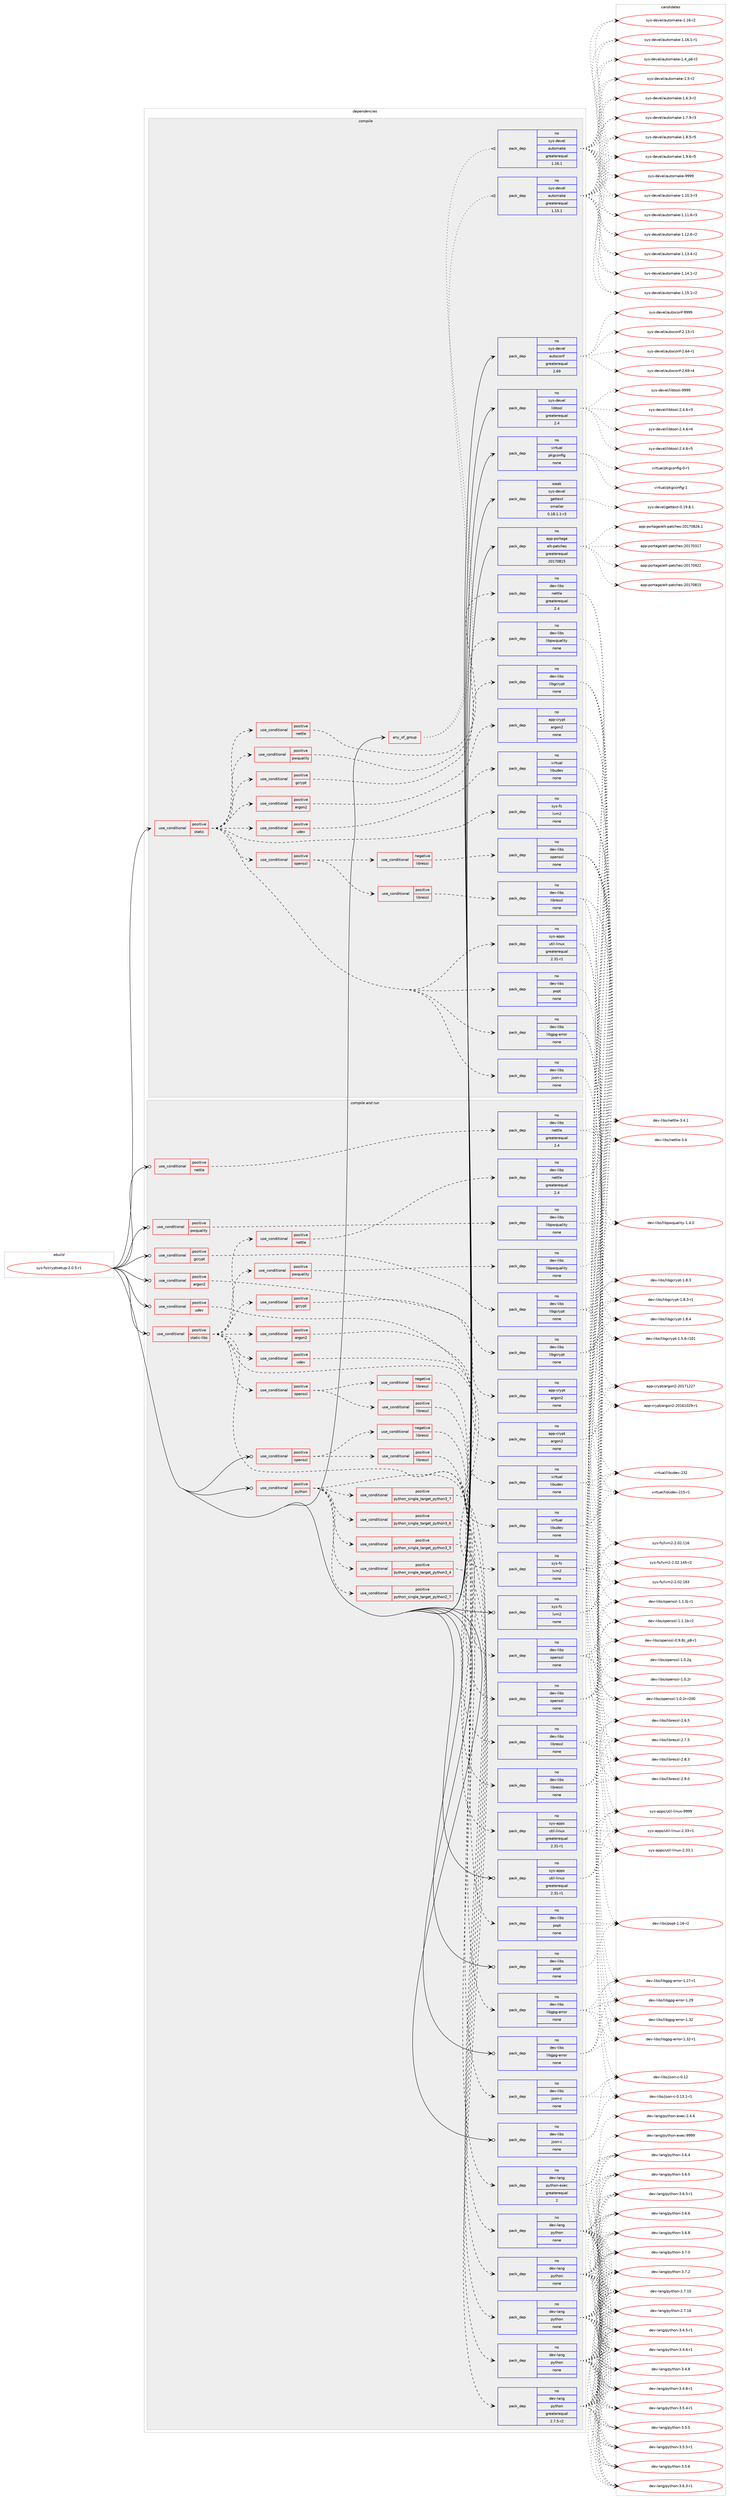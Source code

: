 digraph prolog {

# *************
# Graph options
# *************

newrank=true;
concentrate=true;
compound=true;
graph [rankdir=LR,fontname=Helvetica,fontsize=10,ranksep=1.5];#, ranksep=2.5, nodesep=0.2];
edge  [arrowhead=vee];
node  [fontname=Helvetica,fontsize=10];

# **********
# The ebuild
# **********

subgraph cluster_leftcol {
color=gray;
rank=same;
label=<<i>ebuild</i>>;
id [label="sys-fs/cryptsetup-2.0.5-r1", color=red, width=4, href="../sys-fs/cryptsetup-2.0.5-r1.svg"];
}

# ****************
# The dependencies
# ****************

subgraph cluster_midcol {
color=gray;
label=<<i>dependencies</i>>;
subgraph cluster_compile {
fillcolor="#eeeeee";
style=filled;
label=<<i>compile</i>>;
subgraph any27506 {
dependency1731522 [label=<<TABLE BORDER="0" CELLBORDER="1" CELLSPACING="0" CELLPADDING="4"><TR><TD CELLPADDING="10">any_of_group</TD></TR></TABLE>>, shape=none, color=red];subgraph pack1242592 {
dependency1731523 [label=<<TABLE BORDER="0" CELLBORDER="1" CELLSPACING="0" CELLPADDING="4" WIDTH="220"><TR><TD ROWSPAN="6" CELLPADDING="30">pack_dep</TD></TR><TR><TD WIDTH="110">no</TD></TR><TR><TD>sys-devel</TD></TR><TR><TD>automake</TD></TR><TR><TD>greaterequal</TD></TR><TR><TD>1.16.1</TD></TR></TABLE>>, shape=none, color=blue];
}
dependency1731522:e -> dependency1731523:w [weight=20,style="dotted",arrowhead="oinv"];
subgraph pack1242593 {
dependency1731524 [label=<<TABLE BORDER="0" CELLBORDER="1" CELLSPACING="0" CELLPADDING="4" WIDTH="220"><TR><TD ROWSPAN="6" CELLPADDING="30">pack_dep</TD></TR><TR><TD WIDTH="110">no</TD></TR><TR><TD>sys-devel</TD></TR><TR><TD>automake</TD></TR><TR><TD>greaterequal</TD></TR><TR><TD>1.15.1</TD></TR></TABLE>>, shape=none, color=blue];
}
dependency1731522:e -> dependency1731524:w [weight=20,style="dotted",arrowhead="oinv"];
}
id:e -> dependency1731522:w [weight=20,style="solid",arrowhead="vee"];
subgraph cond460511 {
dependency1731525 [label=<<TABLE BORDER="0" CELLBORDER="1" CELLSPACING="0" CELLPADDING="4"><TR><TD ROWSPAN="3" CELLPADDING="10">use_conditional</TD></TR><TR><TD>positive</TD></TR><TR><TD>static</TD></TR></TABLE>>, shape=none, color=red];
subgraph pack1242594 {
dependency1731526 [label=<<TABLE BORDER="0" CELLBORDER="1" CELLSPACING="0" CELLPADDING="4" WIDTH="220"><TR><TD ROWSPAN="6" CELLPADDING="30">pack_dep</TD></TR><TR><TD WIDTH="110">no</TD></TR><TR><TD>dev-libs</TD></TR><TR><TD>json-c</TD></TR><TR><TD>none</TD></TR><TR><TD></TD></TR></TABLE>>, shape=none, color=blue];
}
dependency1731525:e -> dependency1731526:w [weight=20,style="dashed",arrowhead="vee"];
subgraph pack1242595 {
dependency1731527 [label=<<TABLE BORDER="0" CELLBORDER="1" CELLSPACING="0" CELLPADDING="4" WIDTH="220"><TR><TD ROWSPAN="6" CELLPADDING="30">pack_dep</TD></TR><TR><TD WIDTH="110">no</TD></TR><TR><TD>dev-libs</TD></TR><TR><TD>libgpg-error</TD></TR><TR><TD>none</TD></TR><TR><TD></TD></TR></TABLE>>, shape=none, color=blue];
}
dependency1731525:e -> dependency1731527:w [weight=20,style="dashed",arrowhead="vee"];
subgraph pack1242596 {
dependency1731528 [label=<<TABLE BORDER="0" CELLBORDER="1" CELLSPACING="0" CELLPADDING="4" WIDTH="220"><TR><TD ROWSPAN="6" CELLPADDING="30">pack_dep</TD></TR><TR><TD WIDTH="110">no</TD></TR><TR><TD>dev-libs</TD></TR><TR><TD>popt</TD></TR><TR><TD>none</TD></TR><TR><TD></TD></TR></TABLE>>, shape=none, color=blue];
}
dependency1731525:e -> dependency1731528:w [weight=20,style="dashed",arrowhead="vee"];
subgraph pack1242597 {
dependency1731529 [label=<<TABLE BORDER="0" CELLBORDER="1" CELLSPACING="0" CELLPADDING="4" WIDTH="220"><TR><TD ROWSPAN="6" CELLPADDING="30">pack_dep</TD></TR><TR><TD WIDTH="110">no</TD></TR><TR><TD>sys-apps</TD></TR><TR><TD>util-linux</TD></TR><TR><TD>greaterequal</TD></TR><TR><TD>2.31-r1</TD></TR></TABLE>>, shape=none, color=blue];
}
dependency1731525:e -> dependency1731529:w [weight=20,style="dashed",arrowhead="vee"];
subgraph cond460512 {
dependency1731530 [label=<<TABLE BORDER="0" CELLBORDER="1" CELLSPACING="0" CELLPADDING="4"><TR><TD ROWSPAN="3" CELLPADDING="10">use_conditional</TD></TR><TR><TD>positive</TD></TR><TR><TD>argon2</TD></TR></TABLE>>, shape=none, color=red];
subgraph pack1242598 {
dependency1731531 [label=<<TABLE BORDER="0" CELLBORDER="1" CELLSPACING="0" CELLPADDING="4" WIDTH="220"><TR><TD ROWSPAN="6" CELLPADDING="30">pack_dep</TD></TR><TR><TD WIDTH="110">no</TD></TR><TR><TD>app-crypt</TD></TR><TR><TD>argon2</TD></TR><TR><TD>none</TD></TR><TR><TD></TD></TR></TABLE>>, shape=none, color=blue];
}
dependency1731530:e -> dependency1731531:w [weight=20,style="dashed",arrowhead="vee"];
}
dependency1731525:e -> dependency1731530:w [weight=20,style="dashed",arrowhead="vee"];
subgraph cond460513 {
dependency1731532 [label=<<TABLE BORDER="0" CELLBORDER="1" CELLSPACING="0" CELLPADDING="4"><TR><TD ROWSPAN="3" CELLPADDING="10">use_conditional</TD></TR><TR><TD>positive</TD></TR><TR><TD>gcrypt</TD></TR></TABLE>>, shape=none, color=red];
subgraph pack1242599 {
dependency1731533 [label=<<TABLE BORDER="0" CELLBORDER="1" CELLSPACING="0" CELLPADDING="4" WIDTH="220"><TR><TD ROWSPAN="6" CELLPADDING="30">pack_dep</TD></TR><TR><TD WIDTH="110">no</TD></TR><TR><TD>dev-libs</TD></TR><TR><TD>libgcrypt</TD></TR><TR><TD>none</TD></TR><TR><TD></TD></TR></TABLE>>, shape=none, color=blue];
}
dependency1731532:e -> dependency1731533:w [weight=20,style="dashed",arrowhead="vee"];
}
dependency1731525:e -> dependency1731532:w [weight=20,style="dashed",arrowhead="vee"];
subgraph cond460514 {
dependency1731534 [label=<<TABLE BORDER="0" CELLBORDER="1" CELLSPACING="0" CELLPADDING="4"><TR><TD ROWSPAN="3" CELLPADDING="10">use_conditional</TD></TR><TR><TD>positive</TD></TR><TR><TD>nettle</TD></TR></TABLE>>, shape=none, color=red];
subgraph pack1242600 {
dependency1731535 [label=<<TABLE BORDER="0" CELLBORDER="1" CELLSPACING="0" CELLPADDING="4" WIDTH="220"><TR><TD ROWSPAN="6" CELLPADDING="30">pack_dep</TD></TR><TR><TD WIDTH="110">no</TD></TR><TR><TD>dev-libs</TD></TR><TR><TD>nettle</TD></TR><TR><TD>greaterequal</TD></TR><TR><TD>2.4</TD></TR></TABLE>>, shape=none, color=blue];
}
dependency1731534:e -> dependency1731535:w [weight=20,style="dashed",arrowhead="vee"];
}
dependency1731525:e -> dependency1731534:w [weight=20,style="dashed",arrowhead="vee"];
subgraph cond460515 {
dependency1731536 [label=<<TABLE BORDER="0" CELLBORDER="1" CELLSPACING="0" CELLPADDING="4"><TR><TD ROWSPAN="3" CELLPADDING="10">use_conditional</TD></TR><TR><TD>positive</TD></TR><TR><TD>openssl</TD></TR></TABLE>>, shape=none, color=red];
subgraph cond460516 {
dependency1731537 [label=<<TABLE BORDER="0" CELLBORDER="1" CELLSPACING="0" CELLPADDING="4"><TR><TD ROWSPAN="3" CELLPADDING="10">use_conditional</TD></TR><TR><TD>negative</TD></TR><TR><TD>libressl</TD></TR></TABLE>>, shape=none, color=red];
subgraph pack1242601 {
dependency1731538 [label=<<TABLE BORDER="0" CELLBORDER="1" CELLSPACING="0" CELLPADDING="4" WIDTH="220"><TR><TD ROWSPAN="6" CELLPADDING="30">pack_dep</TD></TR><TR><TD WIDTH="110">no</TD></TR><TR><TD>dev-libs</TD></TR><TR><TD>openssl</TD></TR><TR><TD>none</TD></TR><TR><TD></TD></TR></TABLE>>, shape=none, color=blue];
}
dependency1731537:e -> dependency1731538:w [weight=20,style="dashed",arrowhead="vee"];
}
dependency1731536:e -> dependency1731537:w [weight=20,style="dashed",arrowhead="vee"];
subgraph cond460517 {
dependency1731539 [label=<<TABLE BORDER="0" CELLBORDER="1" CELLSPACING="0" CELLPADDING="4"><TR><TD ROWSPAN="3" CELLPADDING="10">use_conditional</TD></TR><TR><TD>positive</TD></TR><TR><TD>libressl</TD></TR></TABLE>>, shape=none, color=red];
subgraph pack1242602 {
dependency1731540 [label=<<TABLE BORDER="0" CELLBORDER="1" CELLSPACING="0" CELLPADDING="4" WIDTH="220"><TR><TD ROWSPAN="6" CELLPADDING="30">pack_dep</TD></TR><TR><TD WIDTH="110">no</TD></TR><TR><TD>dev-libs</TD></TR><TR><TD>libressl</TD></TR><TR><TD>none</TD></TR><TR><TD></TD></TR></TABLE>>, shape=none, color=blue];
}
dependency1731539:e -> dependency1731540:w [weight=20,style="dashed",arrowhead="vee"];
}
dependency1731536:e -> dependency1731539:w [weight=20,style="dashed",arrowhead="vee"];
}
dependency1731525:e -> dependency1731536:w [weight=20,style="dashed",arrowhead="vee"];
subgraph cond460518 {
dependency1731541 [label=<<TABLE BORDER="0" CELLBORDER="1" CELLSPACING="0" CELLPADDING="4"><TR><TD ROWSPAN="3" CELLPADDING="10">use_conditional</TD></TR><TR><TD>positive</TD></TR><TR><TD>pwquality</TD></TR></TABLE>>, shape=none, color=red];
subgraph pack1242603 {
dependency1731542 [label=<<TABLE BORDER="0" CELLBORDER="1" CELLSPACING="0" CELLPADDING="4" WIDTH="220"><TR><TD ROWSPAN="6" CELLPADDING="30">pack_dep</TD></TR><TR><TD WIDTH="110">no</TD></TR><TR><TD>dev-libs</TD></TR><TR><TD>libpwquality</TD></TR><TR><TD>none</TD></TR><TR><TD></TD></TR></TABLE>>, shape=none, color=blue];
}
dependency1731541:e -> dependency1731542:w [weight=20,style="dashed",arrowhead="vee"];
}
dependency1731525:e -> dependency1731541:w [weight=20,style="dashed",arrowhead="vee"];
subgraph pack1242604 {
dependency1731543 [label=<<TABLE BORDER="0" CELLBORDER="1" CELLSPACING="0" CELLPADDING="4" WIDTH="220"><TR><TD ROWSPAN="6" CELLPADDING="30">pack_dep</TD></TR><TR><TD WIDTH="110">no</TD></TR><TR><TD>sys-fs</TD></TR><TR><TD>lvm2</TD></TR><TR><TD>none</TD></TR><TR><TD></TD></TR></TABLE>>, shape=none, color=blue];
}
dependency1731525:e -> dependency1731543:w [weight=20,style="dashed",arrowhead="vee"];
subgraph cond460519 {
dependency1731544 [label=<<TABLE BORDER="0" CELLBORDER="1" CELLSPACING="0" CELLPADDING="4"><TR><TD ROWSPAN="3" CELLPADDING="10">use_conditional</TD></TR><TR><TD>positive</TD></TR><TR><TD>udev</TD></TR></TABLE>>, shape=none, color=red];
subgraph pack1242605 {
dependency1731545 [label=<<TABLE BORDER="0" CELLBORDER="1" CELLSPACING="0" CELLPADDING="4" WIDTH="220"><TR><TD ROWSPAN="6" CELLPADDING="30">pack_dep</TD></TR><TR><TD WIDTH="110">no</TD></TR><TR><TD>virtual</TD></TR><TR><TD>libudev</TD></TR><TR><TD>none</TD></TR><TR><TD></TD></TR></TABLE>>, shape=none, color=blue];
}
dependency1731544:e -> dependency1731545:w [weight=20,style="dashed",arrowhead="vee"];
}
dependency1731525:e -> dependency1731544:w [weight=20,style="dashed",arrowhead="vee"];
}
id:e -> dependency1731525:w [weight=20,style="solid",arrowhead="vee"];
subgraph pack1242606 {
dependency1731546 [label=<<TABLE BORDER="0" CELLBORDER="1" CELLSPACING="0" CELLPADDING="4" WIDTH="220"><TR><TD ROWSPAN="6" CELLPADDING="30">pack_dep</TD></TR><TR><TD WIDTH="110">no</TD></TR><TR><TD>app-portage</TD></TR><TR><TD>elt-patches</TD></TR><TR><TD>greaterequal</TD></TR><TR><TD>20170815</TD></TR></TABLE>>, shape=none, color=blue];
}
id:e -> dependency1731546:w [weight=20,style="solid",arrowhead="vee"];
subgraph pack1242607 {
dependency1731547 [label=<<TABLE BORDER="0" CELLBORDER="1" CELLSPACING="0" CELLPADDING="4" WIDTH="220"><TR><TD ROWSPAN="6" CELLPADDING="30">pack_dep</TD></TR><TR><TD WIDTH="110">no</TD></TR><TR><TD>sys-devel</TD></TR><TR><TD>autoconf</TD></TR><TR><TD>greaterequal</TD></TR><TR><TD>2.69</TD></TR></TABLE>>, shape=none, color=blue];
}
id:e -> dependency1731547:w [weight=20,style="solid",arrowhead="vee"];
subgraph pack1242608 {
dependency1731548 [label=<<TABLE BORDER="0" CELLBORDER="1" CELLSPACING="0" CELLPADDING="4" WIDTH="220"><TR><TD ROWSPAN="6" CELLPADDING="30">pack_dep</TD></TR><TR><TD WIDTH="110">no</TD></TR><TR><TD>sys-devel</TD></TR><TR><TD>libtool</TD></TR><TR><TD>greaterequal</TD></TR><TR><TD>2.4</TD></TR></TABLE>>, shape=none, color=blue];
}
id:e -> dependency1731548:w [weight=20,style="solid",arrowhead="vee"];
subgraph pack1242609 {
dependency1731549 [label=<<TABLE BORDER="0" CELLBORDER="1" CELLSPACING="0" CELLPADDING="4" WIDTH="220"><TR><TD ROWSPAN="6" CELLPADDING="30">pack_dep</TD></TR><TR><TD WIDTH="110">no</TD></TR><TR><TD>virtual</TD></TR><TR><TD>pkgconfig</TD></TR><TR><TD>none</TD></TR><TR><TD></TD></TR></TABLE>>, shape=none, color=blue];
}
id:e -> dependency1731549:w [weight=20,style="solid",arrowhead="vee"];
subgraph pack1242610 {
dependency1731550 [label=<<TABLE BORDER="0" CELLBORDER="1" CELLSPACING="0" CELLPADDING="4" WIDTH="220"><TR><TD ROWSPAN="6" CELLPADDING="30">pack_dep</TD></TR><TR><TD WIDTH="110">weak</TD></TR><TR><TD>sys-devel</TD></TR><TR><TD>gettext</TD></TR><TR><TD>smaller</TD></TR><TR><TD>0.18.1.1-r3</TD></TR></TABLE>>, shape=none, color=blue];
}
id:e -> dependency1731550:w [weight=20,style="solid",arrowhead="vee"];
}
subgraph cluster_compileandrun {
fillcolor="#eeeeee";
style=filled;
label=<<i>compile and run</i>>;
subgraph cond460520 {
dependency1731551 [label=<<TABLE BORDER="0" CELLBORDER="1" CELLSPACING="0" CELLPADDING="4"><TR><TD ROWSPAN="3" CELLPADDING="10">use_conditional</TD></TR><TR><TD>positive</TD></TR><TR><TD>argon2</TD></TR></TABLE>>, shape=none, color=red];
subgraph pack1242611 {
dependency1731552 [label=<<TABLE BORDER="0" CELLBORDER="1" CELLSPACING="0" CELLPADDING="4" WIDTH="220"><TR><TD ROWSPAN="6" CELLPADDING="30">pack_dep</TD></TR><TR><TD WIDTH="110">no</TD></TR><TR><TD>app-crypt</TD></TR><TR><TD>argon2</TD></TR><TR><TD>none</TD></TR><TR><TD></TD></TR></TABLE>>, shape=none, color=blue];
}
dependency1731551:e -> dependency1731552:w [weight=20,style="dashed",arrowhead="vee"];
}
id:e -> dependency1731551:w [weight=20,style="solid",arrowhead="odotvee"];
subgraph cond460521 {
dependency1731553 [label=<<TABLE BORDER="0" CELLBORDER="1" CELLSPACING="0" CELLPADDING="4"><TR><TD ROWSPAN="3" CELLPADDING="10">use_conditional</TD></TR><TR><TD>positive</TD></TR><TR><TD>gcrypt</TD></TR></TABLE>>, shape=none, color=red];
subgraph pack1242612 {
dependency1731554 [label=<<TABLE BORDER="0" CELLBORDER="1" CELLSPACING="0" CELLPADDING="4" WIDTH="220"><TR><TD ROWSPAN="6" CELLPADDING="30">pack_dep</TD></TR><TR><TD WIDTH="110">no</TD></TR><TR><TD>dev-libs</TD></TR><TR><TD>libgcrypt</TD></TR><TR><TD>none</TD></TR><TR><TD></TD></TR></TABLE>>, shape=none, color=blue];
}
dependency1731553:e -> dependency1731554:w [weight=20,style="dashed",arrowhead="vee"];
}
id:e -> dependency1731553:w [weight=20,style="solid",arrowhead="odotvee"];
subgraph cond460522 {
dependency1731555 [label=<<TABLE BORDER="0" CELLBORDER="1" CELLSPACING="0" CELLPADDING="4"><TR><TD ROWSPAN="3" CELLPADDING="10">use_conditional</TD></TR><TR><TD>positive</TD></TR><TR><TD>nettle</TD></TR></TABLE>>, shape=none, color=red];
subgraph pack1242613 {
dependency1731556 [label=<<TABLE BORDER="0" CELLBORDER="1" CELLSPACING="0" CELLPADDING="4" WIDTH="220"><TR><TD ROWSPAN="6" CELLPADDING="30">pack_dep</TD></TR><TR><TD WIDTH="110">no</TD></TR><TR><TD>dev-libs</TD></TR><TR><TD>nettle</TD></TR><TR><TD>greaterequal</TD></TR><TR><TD>2.4</TD></TR></TABLE>>, shape=none, color=blue];
}
dependency1731555:e -> dependency1731556:w [weight=20,style="dashed",arrowhead="vee"];
}
id:e -> dependency1731555:w [weight=20,style="solid",arrowhead="odotvee"];
subgraph cond460523 {
dependency1731557 [label=<<TABLE BORDER="0" CELLBORDER="1" CELLSPACING="0" CELLPADDING="4"><TR><TD ROWSPAN="3" CELLPADDING="10">use_conditional</TD></TR><TR><TD>positive</TD></TR><TR><TD>openssl</TD></TR></TABLE>>, shape=none, color=red];
subgraph cond460524 {
dependency1731558 [label=<<TABLE BORDER="0" CELLBORDER="1" CELLSPACING="0" CELLPADDING="4"><TR><TD ROWSPAN="3" CELLPADDING="10">use_conditional</TD></TR><TR><TD>negative</TD></TR><TR><TD>libressl</TD></TR></TABLE>>, shape=none, color=red];
subgraph pack1242614 {
dependency1731559 [label=<<TABLE BORDER="0" CELLBORDER="1" CELLSPACING="0" CELLPADDING="4" WIDTH="220"><TR><TD ROWSPAN="6" CELLPADDING="30">pack_dep</TD></TR><TR><TD WIDTH="110">no</TD></TR><TR><TD>dev-libs</TD></TR><TR><TD>openssl</TD></TR><TR><TD>none</TD></TR><TR><TD></TD></TR></TABLE>>, shape=none, color=blue];
}
dependency1731558:e -> dependency1731559:w [weight=20,style="dashed",arrowhead="vee"];
}
dependency1731557:e -> dependency1731558:w [weight=20,style="dashed",arrowhead="vee"];
subgraph cond460525 {
dependency1731560 [label=<<TABLE BORDER="0" CELLBORDER="1" CELLSPACING="0" CELLPADDING="4"><TR><TD ROWSPAN="3" CELLPADDING="10">use_conditional</TD></TR><TR><TD>positive</TD></TR><TR><TD>libressl</TD></TR></TABLE>>, shape=none, color=red];
subgraph pack1242615 {
dependency1731561 [label=<<TABLE BORDER="0" CELLBORDER="1" CELLSPACING="0" CELLPADDING="4" WIDTH="220"><TR><TD ROWSPAN="6" CELLPADDING="30">pack_dep</TD></TR><TR><TD WIDTH="110">no</TD></TR><TR><TD>dev-libs</TD></TR><TR><TD>libressl</TD></TR><TR><TD>none</TD></TR><TR><TD></TD></TR></TABLE>>, shape=none, color=blue];
}
dependency1731560:e -> dependency1731561:w [weight=20,style="dashed",arrowhead="vee"];
}
dependency1731557:e -> dependency1731560:w [weight=20,style="dashed",arrowhead="vee"];
}
id:e -> dependency1731557:w [weight=20,style="solid",arrowhead="odotvee"];
subgraph cond460526 {
dependency1731562 [label=<<TABLE BORDER="0" CELLBORDER="1" CELLSPACING="0" CELLPADDING="4"><TR><TD ROWSPAN="3" CELLPADDING="10">use_conditional</TD></TR><TR><TD>positive</TD></TR><TR><TD>pwquality</TD></TR></TABLE>>, shape=none, color=red];
subgraph pack1242616 {
dependency1731563 [label=<<TABLE BORDER="0" CELLBORDER="1" CELLSPACING="0" CELLPADDING="4" WIDTH="220"><TR><TD ROWSPAN="6" CELLPADDING="30">pack_dep</TD></TR><TR><TD WIDTH="110">no</TD></TR><TR><TD>dev-libs</TD></TR><TR><TD>libpwquality</TD></TR><TR><TD>none</TD></TR><TR><TD></TD></TR></TABLE>>, shape=none, color=blue];
}
dependency1731562:e -> dependency1731563:w [weight=20,style="dashed",arrowhead="vee"];
}
id:e -> dependency1731562:w [weight=20,style="solid",arrowhead="odotvee"];
subgraph cond460527 {
dependency1731564 [label=<<TABLE BORDER="0" CELLBORDER="1" CELLSPACING="0" CELLPADDING="4"><TR><TD ROWSPAN="3" CELLPADDING="10">use_conditional</TD></TR><TR><TD>positive</TD></TR><TR><TD>python</TD></TR></TABLE>>, shape=none, color=red];
subgraph cond460528 {
dependency1731565 [label=<<TABLE BORDER="0" CELLBORDER="1" CELLSPACING="0" CELLPADDING="4"><TR><TD ROWSPAN="3" CELLPADDING="10">use_conditional</TD></TR><TR><TD>positive</TD></TR><TR><TD>python_single_target_python2_7</TD></TR></TABLE>>, shape=none, color=red];
subgraph pack1242617 {
dependency1731566 [label=<<TABLE BORDER="0" CELLBORDER="1" CELLSPACING="0" CELLPADDING="4" WIDTH="220"><TR><TD ROWSPAN="6" CELLPADDING="30">pack_dep</TD></TR><TR><TD WIDTH="110">no</TD></TR><TR><TD>dev-lang</TD></TR><TR><TD>python</TD></TR><TR><TD>greaterequal</TD></TR><TR><TD>2.7.5-r2</TD></TR></TABLE>>, shape=none, color=blue];
}
dependency1731565:e -> dependency1731566:w [weight=20,style="dashed",arrowhead="vee"];
}
dependency1731564:e -> dependency1731565:w [weight=20,style="dashed",arrowhead="vee"];
subgraph cond460529 {
dependency1731567 [label=<<TABLE BORDER="0" CELLBORDER="1" CELLSPACING="0" CELLPADDING="4"><TR><TD ROWSPAN="3" CELLPADDING="10">use_conditional</TD></TR><TR><TD>positive</TD></TR><TR><TD>python_single_target_python3_4</TD></TR></TABLE>>, shape=none, color=red];
subgraph pack1242618 {
dependency1731568 [label=<<TABLE BORDER="0" CELLBORDER="1" CELLSPACING="0" CELLPADDING="4" WIDTH="220"><TR><TD ROWSPAN="6" CELLPADDING="30">pack_dep</TD></TR><TR><TD WIDTH="110">no</TD></TR><TR><TD>dev-lang</TD></TR><TR><TD>python</TD></TR><TR><TD>none</TD></TR><TR><TD></TD></TR></TABLE>>, shape=none, color=blue];
}
dependency1731567:e -> dependency1731568:w [weight=20,style="dashed",arrowhead="vee"];
}
dependency1731564:e -> dependency1731567:w [weight=20,style="dashed",arrowhead="vee"];
subgraph cond460530 {
dependency1731569 [label=<<TABLE BORDER="0" CELLBORDER="1" CELLSPACING="0" CELLPADDING="4"><TR><TD ROWSPAN="3" CELLPADDING="10">use_conditional</TD></TR><TR><TD>positive</TD></TR><TR><TD>python_single_target_python3_5</TD></TR></TABLE>>, shape=none, color=red];
subgraph pack1242619 {
dependency1731570 [label=<<TABLE BORDER="0" CELLBORDER="1" CELLSPACING="0" CELLPADDING="4" WIDTH="220"><TR><TD ROWSPAN="6" CELLPADDING="30">pack_dep</TD></TR><TR><TD WIDTH="110">no</TD></TR><TR><TD>dev-lang</TD></TR><TR><TD>python</TD></TR><TR><TD>none</TD></TR><TR><TD></TD></TR></TABLE>>, shape=none, color=blue];
}
dependency1731569:e -> dependency1731570:w [weight=20,style="dashed",arrowhead="vee"];
}
dependency1731564:e -> dependency1731569:w [weight=20,style="dashed",arrowhead="vee"];
subgraph cond460531 {
dependency1731571 [label=<<TABLE BORDER="0" CELLBORDER="1" CELLSPACING="0" CELLPADDING="4"><TR><TD ROWSPAN="3" CELLPADDING="10">use_conditional</TD></TR><TR><TD>positive</TD></TR><TR><TD>python_single_target_python3_6</TD></TR></TABLE>>, shape=none, color=red];
subgraph pack1242620 {
dependency1731572 [label=<<TABLE BORDER="0" CELLBORDER="1" CELLSPACING="0" CELLPADDING="4" WIDTH="220"><TR><TD ROWSPAN="6" CELLPADDING="30">pack_dep</TD></TR><TR><TD WIDTH="110">no</TD></TR><TR><TD>dev-lang</TD></TR><TR><TD>python</TD></TR><TR><TD>none</TD></TR><TR><TD></TD></TR></TABLE>>, shape=none, color=blue];
}
dependency1731571:e -> dependency1731572:w [weight=20,style="dashed",arrowhead="vee"];
}
dependency1731564:e -> dependency1731571:w [weight=20,style="dashed",arrowhead="vee"];
subgraph cond460532 {
dependency1731573 [label=<<TABLE BORDER="0" CELLBORDER="1" CELLSPACING="0" CELLPADDING="4"><TR><TD ROWSPAN="3" CELLPADDING="10">use_conditional</TD></TR><TR><TD>positive</TD></TR><TR><TD>python_single_target_python3_7</TD></TR></TABLE>>, shape=none, color=red];
subgraph pack1242621 {
dependency1731574 [label=<<TABLE BORDER="0" CELLBORDER="1" CELLSPACING="0" CELLPADDING="4" WIDTH="220"><TR><TD ROWSPAN="6" CELLPADDING="30">pack_dep</TD></TR><TR><TD WIDTH="110">no</TD></TR><TR><TD>dev-lang</TD></TR><TR><TD>python</TD></TR><TR><TD>none</TD></TR><TR><TD></TD></TR></TABLE>>, shape=none, color=blue];
}
dependency1731573:e -> dependency1731574:w [weight=20,style="dashed",arrowhead="vee"];
}
dependency1731564:e -> dependency1731573:w [weight=20,style="dashed",arrowhead="vee"];
subgraph pack1242622 {
dependency1731575 [label=<<TABLE BORDER="0" CELLBORDER="1" CELLSPACING="0" CELLPADDING="4" WIDTH="220"><TR><TD ROWSPAN="6" CELLPADDING="30">pack_dep</TD></TR><TR><TD WIDTH="110">no</TD></TR><TR><TD>dev-lang</TD></TR><TR><TD>python-exec</TD></TR><TR><TD>greaterequal</TD></TR><TR><TD>2</TD></TR></TABLE>>, shape=none, color=blue];
}
dependency1731564:e -> dependency1731575:w [weight=20,style="dashed",arrowhead="vee"];
}
id:e -> dependency1731564:w [weight=20,style="solid",arrowhead="odotvee"];
subgraph cond460533 {
dependency1731576 [label=<<TABLE BORDER="0" CELLBORDER="1" CELLSPACING="0" CELLPADDING="4"><TR><TD ROWSPAN="3" CELLPADDING="10">use_conditional</TD></TR><TR><TD>positive</TD></TR><TR><TD>static-libs</TD></TR></TABLE>>, shape=none, color=red];
subgraph pack1242623 {
dependency1731577 [label=<<TABLE BORDER="0" CELLBORDER="1" CELLSPACING="0" CELLPADDING="4" WIDTH="220"><TR><TD ROWSPAN="6" CELLPADDING="30">pack_dep</TD></TR><TR><TD WIDTH="110">no</TD></TR><TR><TD>dev-libs</TD></TR><TR><TD>json-c</TD></TR><TR><TD>none</TD></TR><TR><TD></TD></TR></TABLE>>, shape=none, color=blue];
}
dependency1731576:e -> dependency1731577:w [weight=20,style="dashed",arrowhead="vee"];
subgraph pack1242624 {
dependency1731578 [label=<<TABLE BORDER="0" CELLBORDER="1" CELLSPACING="0" CELLPADDING="4" WIDTH="220"><TR><TD ROWSPAN="6" CELLPADDING="30">pack_dep</TD></TR><TR><TD WIDTH="110">no</TD></TR><TR><TD>dev-libs</TD></TR><TR><TD>libgpg-error</TD></TR><TR><TD>none</TD></TR><TR><TD></TD></TR></TABLE>>, shape=none, color=blue];
}
dependency1731576:e -> dependency1731578:w [weight=20,style="dashed",arrowhead="vee"];
subgraph pack1242625 {
dependency1731579 [label=<<TABLE BORDER="0" CELLBORDER="1" CELLSPACING="0" CELLPADDING="4" WIDTH="220"><TR><TD ROWSPAN="6" CELLPADDING="30">pack_dep</TD></TR><TR><TD WIDTH="110">no</TD></TR><TR><TD>dev-libs</TD></TR><TR><TD>popt</TD></TR><TR><TD>none</TD></TR><TR><TD></TD></TR></TABLE>>, shape=none, color=blue];
}
dependency1731576:e -> dependency1731579:w [weight=20,style="dashed",arrowhead="vee"];
subgraph pack1242626 {
dependency1731580 [label=<<TABLE BORDER="0" CELLBORDER="1" CELLSPACING="0" CELLPADDING="4" WIDTH="220"><TR><TD ROWSPAN="6" CELLPADDING="30">pack_dep</TD></TR><TR><TD WIDTH="110">no</TD></TR><TR><TD>sys-apps</TD></TR><TR><TD>util-linux</TD></TR><TR><TD>greaterequal</TD></TR><TR><TD>2.31-r1</TD></TR></TABLE>>, shape=none, color=blue];
}
dependency1731576:e -> dependency1731580:w [weight=20,style="dashed",arrowhead="vee"];
subgraph cond460534 {
dependency1731581 [label=<<TABLE BORDER="0" CELLBORDER="1" CELLSPACING="0" CELLPADDING="4"><TR><TD ROWSPAN="3" CELLPADDING="10">use_conditional</TD></TR><TR><TD>positive</TD></TR><TR><TD>argon2</TD></TR></TABLE>>, shape=none, color=red];
subgraph pack1242627 {
dependency1731582 [label=<<TABLE BORDER="0" CELLBORDER="1" CELLSPACING="0" CELLPADDING="4" WIDTH="220"><TR><TD ROWSPAN="6" CELLPADDING="30">pack_dep</TD></TR><TR><TD WIDTH="110">no</TD></TR><TR><TD>app-crypt</TD></TR><TR><TD>argon2</TD></TR><TR><TD>none</TD></TR><TR><TD></TD></TR></TABLE>>, shape=none, color=blue];
}
dependency1731581:e -> dependency1731582:w [weight=20,style="dashed",arrowhead="vee"];
}
dependency1731576:e -> dependency1731581:w [weight=20,style="dashed",arrowhead="vee"];
subgraph cond460535 {
dependency1731583 [label=<<TABLE BORDER="0" CELLBORDER="1" CELLSPACING="0" CELLPADDING="4"><TR><TD ROWSPAN="3" CELLPADDING="10">use_conditional</TD></TR><TR><TD>positive</TD></TR><TR><TD>gcrypt</TD></TR></TABLE>>, shape=none, color=red];
subgraph pack1242628 {
dependency1731584 [label=<<TABLE BORDER="0" CELLBORDER="1" CELLSPACING="0" CELLPADDING="4" WIDTH="220"><TR><TD ROWSPAN="6" CELLPADDING="30">pack_dep</TD></TR><TR><TD WIDTH="110">no</TD></TR><TR><TD>dev-libs</TD></TR><TR><TD>libgcrypt</TD></TR><TR><TD>none</TD></TR><TR><TD></TD></TR></TABLE>>, shape=none, color=blue];
}
dependency1731583:e -> dependency1731584:w [weight=20,style="dashed",arrowhead="vee"];
}
dependency1731576:e -> dependency1731583:w [weight=20,style="dashed",arrowhead="vee"];
subgraph cond460536 {
dependency1731585 [label=<<TABLE BORDER="0" CELLBORDER="1" CELLSPACING="0" CELLPADDING="4"><TR><TD ROWSPAN="3" CELLPADDING="10">use_conditional</TD></TR><TR><TD>positive</TD></TR><TR><TD>nettle</TD></TR></TABLE>>, shape=none, color=red];
subgraph pack1242629 {
dependency1731586 [label=<<TABLE BORDER="0" CELLBORDER="1" CELLSPACING="0" CELLPADDING="4" WIDTH="220"><TR><TD ROWSPAN="6" CELLPADDING="30">pack_dep</TD></TR><TR><TD WIDTH="110">no</TD></TR><TR><TD>dev-libs</TD></TR><TR><TD>nettle</TD></TR><TR><TD>greaterequal</TD></TR><TR><TD>2.4</TD></TR></TABLE>>, shape=none, color=blue];
}
dependency1731585:e -> dependency1731586:w [weight=20,style="dashed",arrowhead="vee"];
}
dependency1731576:e -> dependency1731585:w [weight=20,style="dashed",arrowhead="vee"];
subgraph cond460537 {
dependency1731587 [label=<<TABLE BORDER="0" CELLBORDER="1" CELLSPACING="0" CELLPADDING="4"><TR><TD ROWSPAN="3" CELLPADDING="10">use_conditional</TD></TR><TR><TD>positive</TD></TR><TR><TD>openssl</TD></TR></TABLE>>, shape=none, color=red];
subgraph cond460538 {
dependency1731588 [label=<<TABLE BORDER="0" CELLBORDER="1" CELLSPACING="0" CELLPADDING="4"><TR><TD ROWSPAN="3" CELLPADDING="10">use_conditional</TD></TR><TR><TD>negative</TD></TR><TR><TD>libressl</TD></TR></TABLE>>, shape=none, color=red];
subgraph pack1242630 {
dependency1731589 [label=<<TABLE BORDER="0" CELLBORDER="1" CELLSPACING="0" CELLPADDING="4" WIDTH="220"><TR><TD ROWSPAN="6" CELLPADDING="30">pack_dep</TD></TR><TR><TD WIDTH="110">no</TD></TR><TR><TD>dev-libs</TD></TR><TR><TD>openssl</TD></TR><TR><TD>none</TD></TR><TR><TD></TD></TR></TABLE>>, shape=none, color=blue];
}
dependency1731588:e -> dependency1731589:w [weight=20,style="dashed",arrowhead="vee"];
}
dependency1731587:e -> dependency1731588:w [weight=20,style="dashed",arrowhead="vee"];
subgraph cond460539 {
dependency1731590 [label=<<TABLE BORDER="0" CELLBORDER="1" CELLSPACING="0" CELLPADDING="4"><TR><TD ROWSPAN="3" CELLPADDING="10">use_conditional</TD></TR><TR><TD>positive</TD></TR><TR><TD>libressl</TD></TR></TABLE>>, shape=none, color=red];
subgraph pack1242631 {
dependency1731591 [label=<<TABLE BORDER="0" CELLBORDER="1" CELLSPACING="0" CELLPADDING="4" WIDTH="220"><TR><TD ROWSPAN="6" CELLPADDING="30">pack_dep</TD></TR><TR><TD WIDTH="110">no</TD></TR><TR><TD>dev-libs</TD></TR><TR><TD>libressl</TD></TR><TR><TD>none</TD></TR><TR><TD></TD></TR></TABLE>>, shape=none, color=blue];
}
dependency1731590:e -> dependency1731591:w [weight=20,style="dashed",arrowhead="vee"];
}
dependency1731587:e -> dependency1731590:w [weight=20,style="dashed",arrowhead="vee"];
}
dependency1731576:e -> dependency1731587:w [weight=20,style="dashed",arrowhead="vee"];
subgraph cond460540 {
dependency1731592 [label=<<TABLE BORDER="0" CELLBORDER="1" CELLSPACING="0" CELLPADDING="4"><TR><TD ROWSPAN="3" CELLPADDING="10">use_conditional</TD></TR><TR><TD>positive</TD></TR><TR><TD>pwquality</TD></TR></TABLE>>, shape=none, color=red];
subgraph pack1242632 {
dependency1731593 [label=<<TABLE BORDER="0" CELLBORDER="1" CELLSPACING="0" CELLPADDING="4" WIDTH="220"><TR><TD ROWSPAN="6" CELLPADDING="30">pack_dep</TD></TR><TR><TD WIDTH="110">no</TD></TR><TR><TD>dev-libs</TD></TR><TR><TD>libpwquality</TD></TR><TR><TD>none</TD></TR><TR><TD></TD></TR></TABLE>>, shape=none, color=blue];
}
dependency1731592:e -> dependency1731593:w [weight=20,style="dashed",arrowhead="vee"];
}
dependency1731576:e -> dependency1731592:w [weight=20,style="dashed",arrowhead="vee"];
subgraph pack1242633 {
dependency1731594 [label=<<TABLE BORDER="0" CELLBORDER="1" CELLSPACING="0" CELLPADDING="4" WIDTH="220"><TR><TD ROWSPAN="6" CELLPADDING="30">pack_dep</TD></TR><TR><TD WIDTH="110">no</TD></TR><TR><TD>sys-fs</TD></TR><TR><TD>lvm2</TD></TR><TR><TD>none</TD></TR><TR><TD></TD></TR></TABLE>>, shape=none, color=blue];
}
dependency1731576:e -> dependency1731594:w [weight=20,style="dashed",arrowhead="vee"];
subgraph cond460541 {
dependency1731595 [label=<<TABLE BORDER="0" CELLBORDER="1" CELLSPACING="0" CELLPADDING="4"><TR><TD ROWSPAN="3" CELLPADDING="10">use_conditional</TD></TR><TR><TD>positive</TD></TR><TR><TD>udev</TD></TR></TABLE>>, shape=none, color=red];
subgraph pack1242634 {
dependency1731596 [label=<<TABLE BORDER="0" CELLBORDER="1" CELLSPACING="0" CELLPADDING="4" WIDTH="220"><TR><TD ROWSPAN="6" CELLPADDING="30">pack_dep</TD></TR><TR><TD WIDTH="110">no</TD></TR><TR><TD>virtual</TD></TR><TR><TD>libudev</TD></TR><TR><TD>none</TD></TR><TR><TD></TD></TR></TABLE>>, shape=none, color=blue];
}
dependency1731595:e -> dependency1731596:w [weight=20,style="dashed",arrowhead="vee"];
}
dependency1731576:e -> dependency1731595:w [weight=20,style="dashed",arrowhead="vee"];
}
id:e -> dependency1731576:w [weight=20,style="solid",arrowhead="odotvee"];
subgraph cond460542 {
dependency1731597 [label=<<TABLE BORDER="0" CELLBORDER="1" CELLSPACING="0" CELLPADDING="4"><TR><TD ROWSPAN="3" CELLPADDING="10">use_conditional</TD></TR><TR><TD>positive</TD></TR><TR><TD>udev</TD></TR></TABLE>>, shape=none, color=red];
subgraph pack1242635 {
dependency1731598 [label=<<TABLE BORDER="0" CELLBORDER="1" CELLSPACING="0" CELLPADDING="4" WIDTH="220"><TR><TD ROWSPAN="6" CELLPADDING="30">pack_dep</TD></TR><TR><TD WIDTH="110">no</TD></TR><TR><TD>virtual</TD></TR><TR><TD>libudev</TD></TR><TR><TD>none</TD></TR><TR><TD></TD></TR></TABLE>>, shape=none, color=blue];
}
dependency1731597:e -> dependency1731598:w [weight=20,style="dashed",arrowhead="vee"];
}
id:e -> dependency1731597:w [weight=20,style="solid",arrowhead="odotvee"];
subgraph pack1242636 {
dependency1731599 [label=<<TABLE BORDER="0" CELLBORDER="1" CELLSPACING="0" CELLPADDING="4" WIDTH="220"><TR><TD ROWSPAN="6" CELLPADDING="30">pack_dep</TD></TR><TR><TD WIDTH="110">no</TD></TR><TR><TD>dev-libs</TD></TR><TR><TD>json-c</TD></TR><TR><TD>none</TD></TR><TR><TD></TD></TR></TABLE>>, shape=none, color=blue];
}
id:e -> dependency1731599:w [weight=20,style="solid",arrowhead="odotvee"];
subgraph pack1242637 {
dependency1731600 [label=<<TABLE BORDER="0" CELLBORDER="1" CELLSPACING="0" CELLPADDING="4" WIDTH="220"><TR><TD ROWSPAN="6" CELLPADDING="30">pack_dep</TD></TR><TR><TD WIDTH="110">no</TD></TR><TR><TD>dev-libs</TD></TR><TR><TD>libgpg-error</TD></TR><TR><TD>none</TD></TR><TR><TD></TD></TR></TABLE>>, shape=none, color=blue];
}
id:e -> dependency1731600:w [weight=20,style="solid",arrowhead="odotvee"];
subgraph pack1242638 {
dependency1731601 [label=<<TABLE BORDER="0" CELLBORDER="1" CELLSPACING="0" CELLPADDING="4" WIDTH="220"><TR><TD ROWSPAN="6" CELLPADDING="30">pack_dep</TD></TR><TR><TD WIDTH="110">no</TD></TR><TR><TD>dev-libs</TD></TR><TR><TD>popt</TD></TR><TR><TD>none</TD></TR><TR><TD></TD></TR></TABLE>>, shape=none, color=blue];
}
id:e -> dependency1731601:w [weight=20,style="solid",arrowhead="odotvee"];
subgraph pack1242639 {
dependency1731602 [label=<<TABLE BORDER="0" CELLBORDER="1" CELLSPACING="0" CELLPADDING="4" WIDTH="220"><TR><TD ROWSPAN="6" CELLPADDING="30">pack_dep</TD></TR><TR><TD WIDTH="110">no</TD></TR><TR><TD>sys-apps</TD></TR><TR><TD>util-linux</TD></TR><TR><TD>greaterequal</TD></TR><TR><TD>2.31-r1</TD></TR></TABLE>>, shape=none, color=blue];
}
id:e -> dependency1731602:w [weight=20,style="solid",arrowhead="odotvee"];
subgraph pack1242640 {
dependency1731603 [label=<<TABLE BORDER="0" CELLBORDER="1" CELLSPACING="0" CELLPADDING="4" WIDTH="220"><TR><TD ROWSPAN="6" CELLPADDING="30">pack_dep</TD></TR><TR><TD WIDTH="110">no</TD></TR><TR><TD>sys-fs</TD></TR><TR><TD>lvm2</TD></TR><TR><TD>none</TD></TR><TR><TD></TD></TR></TABLE>>, shape=none, color=blue];
}
id:e -> dependency1731603:w [weight=20,style="solid",arrowhead="odotvee"];
}
subgraph cluster_run {
fillcolor="#eeeeee";
style=filled;
label=<<i>run</i>>;
}
}

# **************
# The candidates
# **************

subgraph cluster_choices {
rank=same;
color=gray;
label=<<i>candidates</i>>;

subgraph choice1242592 {
color=black;
nodesep=1;
choice11512111545100101118101108479711711611110997107101454946494846514511451 [label="sys-devel/automake-1.10.3-r3", color=red, width=4,href="../sys-devel/automake-1.10.3-r3.svg"];
choice11512111545100101118101108479711711611110997107101454946494946544511451 [label="sys-devel/automake-1.11.6-r3", color=red, width=4,href="../sys-devel/automake-1.11.6-r3.svg"];
choice11512111545100101118101108479711711611110997107101454946495046544511450 [label="sys-devel/automake-1.12.6-r2", color=red, width=4,href="../sys-devel/automake-1.12.6-r2.svg"];
choice11512111545100101118101108479711711611110997107101454946495146524511450 [label="sys-devel/automake-1.13.4-r2", color=red, width=4,href="../sys-devel/automake-1.13.4-r2.svg"];
choice11512111545100101118101108479711711611110997107101454946495246494511450 [label="sys-devel/automake-1.14.1-r2", color=red, width=4,href="../sys-devel/automake-1.14.1-r2.svg"];
choice11512111545100101118101108479711711611110997107101454946495346494511450 [label="sys-devel/automake-1.15.1-r2", color=red, width=4,href="../sys-devel/automake-1.15.1-r2.svg"];
choice1151211154510010111810110847971171161111099710710145494649544511450 [label="sys-devel/automake-1.16-r2", color=red, width=4,href="../sys-devel/automake-1.16-r2.svg"];
choice11512111545100101118101108479711711611110997107101454946495446494511449 [label="sys-devel/automake-1.16.1-r1", color=red, width=4,href="../sys-devel/automake-1.16.1-r1.svg"];
choice115121115451001011181011084797117116111109971071014549465295112544511450 [label="sys-devel/automake-1.4_p6-r2", color=red, width=4,href="../sys-devel/automake-1.4_p6-r2.svg"];
choice11512111545100101118101108479711711611110997107101454946534511450 [label="sys-devel/automake-1.5-r2", color=red, width=4,href="../sys-devel/automake-1.5-r2.svg"];
choice115121115451001011181011084797117116111109971071014549465446514511450 [label="sys-devel/automake-1.6.3-r2", color=red, width=4,href="../sys-devel/automake-1.6.3-r2.svg"];
choice115121115451001011181011084797117116111109971071014549465546574511451 [label="sys-devel/automake-1.7.9-r3", color=red, width=4,href="../sys-devel/automake-1.7.9-r3.svg"];
choice115121115451001011181011084797117116111109971071014549465646534511453 [label="sys-devel/automake-1.8.5-r5", color=red, width=4,href="../sys-devel/automake-1.8.5-r5.svg"];
choice115121115451001011181011084797117116111109971071014549465746544511453 [label="sys-devel/automake-1.9.6-r5", color=red, width=4,href="../sys-devel/automake-1.9.6-r5.svg"];
choice115121115451001011181011084797117116111109971071014557575757 [label="sys-devel/automake-9999", color=red, width=4,href="../sys-devel/automake-9999.svg"];
dependency1731523:e -> choice11512111545100101118101108479711711611110997107101454946494846514511451:w [style=dotted,weight="100"];
dependency1731523:e -> choice11512111545100101118101108479711711611110997107101454946494946544511451:w [style=dotted,weight="100"];
dependency1731523:e -> choice11512111545100101118101108479711711611110997107101454946495046544511450:w [style=dotted,weight="100"];
dependency1731523:e -> choice11512111545100101118101108479711711611110997107101454946495146524511450:w [style=dotted,weight="100"];
dependency1731523:e -> choice11512111545100101118101108479711711611110997107101454946495246494511450:w [style=dotted,weight="100"];
dependency1731523:e -> choice11512111545100101118101108479711711611110997107101454946495346494511450:w [style=dotted,weight="100"];
dependency1731523:e -> choice1151211154510010111810110847971171161111099710710145494649544511450:w [style=dotted,weight="100"];
dependency1731523:e -> choice11512111545100101118101108479711711611110997107101454946495446494511449:w [style=dotted,weight="100"];
dependency1731523:e -> choice115121115451001011181011084797117116111109971071014549465295112544511450:w [style=dotted,weight="100"];
dependency1731523:e -> choice11512111545100101118101108479711711611110997107101454946534511450:w [style=dotted,weight="100"];
dependency1731523:e -> choice115121115451001011181011084797117116111109971071014549465446514511450:w [style=dotted,weight="100"];
dependency1731523:e -> choice115121115451001011181011084797117116111109971071014549465546574511451:w [style=dotted,weight="100"];
dependency1731523:e -> choice115121115451001011181011084797117116111109971071014549465646534511453:w [style=dotted,weight="100"];
dependency1731523:e -> choice115121115451001011181011084797117116111109971071014549465746544511453:w [style=dotted,weight="100"];
dependency1731523:e -> choice115121115451001011181011084797117116111109971071014557575757:w [style=dotted,weight="100"];
}
subgraph choice1242593 {
color=black;
nodesep=1;
choice11512111545100101118101108479711711611110997107101454946494846514511451 [label="sys-devel/automake-1.10.3-r3", color=red, width=4,href="../sys-devel/automake-1.10.3-r3.svg"];
choice11512111545100101118101108479711711611110997107101454946494946544511451 [label="sys-devel/automake-1.11.6-r3", color=red, width=4,href="../sys-devel/automake-1.11.6-r3.svg"];
choice11512111545100101118101108479711711611110997107101454946495046544511450 [label="sys-devel/automake-1.12.6-r2", color=red, width=4,href="../sys-devel/automake-1.12.6-r2.svg"];
choice11512111545100101118101108479711711611110997107101454946495146524511450 [label="sys-devel/automake-1.13.4-r2", color=red, width=4,href="../sys-devel/automake-1.13.4-r2.svg"];
choice11512111545100101118101108479711711611110997107101454946495246494511450 [label="sys-devel/automake-1.14.1-r2", color=red, width=4,href="../sys-devel/automake-1.14.1-r2.svg"];
choice11512111545100101118101108479711711611110997107101454946495346494511450 [label="sys-devel/automake-1.15.1-r2", color=red, width=4,href="../sys-devel/automake-1.15.1-r2.svg"];
choice1151211154510010111810110847971171161111099710710145494649544511450 [label="sys-devel/automake-1.16-r2", color=red, width=4,href="../sys-devel/automake-1.16-r2.svg"];
choice11512111545100101118101108479711711611110997107101454946495446494511449 [label="sys-devel/automake-1.16.1-r1", color=red, width=4,href="../sys-devel/automake-1.16.1-r1.svg"];
choice115121115451001011181011084797117116111109971071014549465295112544511450 [label="sys-devel/automake-1.4_p6-r2", color=red, width=4,href="../sys-devel/automake-1.4_p6-r2.svg"];
choice11512111545100101118101108479711711611110997107101454946534511450 [label="sys-devel/automake-1.5-r2", color=red, width=4,href="../sys-devel/automake-1.5-r2.svg"];
choice115121115451001011181011084797117116111109971071014549465446514511450 [label="sys-devel/automake-1.6.3-r2", color=red, width=4,href="../sys-devel/automake-1.6.3-r2.svg"];
choice115121115451001011181011084797117116111109971071014549465546574511451 [label="sys-devel/automake-1.7.9-r3", color=red, width=4,href="../sys-devel/automake-1.7.9-r3.svg"];
choice115121115451001011181011084797117116111109971071014549465646534511453 [label="sys-devel/automake-1.8.5-r5", color=red, width=4,href="../sys-devel/automake-1.8.5-r5.svg"];
choice115121115451001011181011084797117116111109971071014549465746544511453 [label="sys-devel/automake-1.9.6-r5", color=red, width=4,href="../sys-devel/automake-1.9.6-r5.svg"];
choice115121115451001011181011084797117116111109971071014557575757 [label="sys-devel/automake-9999", color=red, width=4,href="../sys-devel/automake-9999.svg"];
dependency1731524:e -> choice11512111545100101118101108479711711611110997107101454946494846514511451:w [style=dotted,weight="100"];
dependency1731524:e -> choice11512111545100101118101108479711711611110997107101454946494946544511451:w [style=dotted,weight="100"];
dependency1731524:e -> choice11512111545100101118101108479711711611110997107101454946495046544511450:w [style=dotted,weight="100"];
dependency1731524:e -> choice11512111545100101118101108479711711611110997107101454946495146524511450:w [style=dotted,weight="100"];
dependency1731524:e -> choice11512111545100101118101108479711711611110997107101454946495246494511450:w [style=dotted,weight="100"];
dependency1731524:e -> choice11512111545100101118101108479711711611110997107101454946495346494511450:w [style=dotted,weight="100"];
dependency1731524:e -> choice1151211154510010111810110847971171161111099710710145494649544511450:w [style=dotted,weight="100"];
dependency1731524:e -> choice11512111545100101118101108479711711611110997107101454946495446494511449:w [style=dotted,weight="100"];
dependency1731524:e -> choice115121115451001011181011084797117116111109971071014549465295112544511450:w [style=dotted,weight="100"];
dependency1731524:e -> choice11512111545100101118101108479711711611110997107101454946534511450:w [style=dotted,weight="100"];
dependency1731524:e -> choice115121115451001011181011084797117116111109971071014549465446514511450:w [style=dotted,weight="100"];
dependency1731524:e -> choice115121115451001011181011084797117116111109971071014549465546574511451:w [style=dotted,weight="100"];
dependency1731524:e -> choice115121115451001011181011084797117116111109971071014549465646534511453:w [style=dotted,weight="100"];
dependency1731524:e -> choice115121115451001011181011084797117116111109971071014549465746544511453:w [style=dotted,weight="100"];
dependency1731524:e -> choice115121115451001011181011084797117116111109971071014557575757:w [style=dotted,weight="100"];
}
subgraph choice1242594 {
color=black;
nodesep=1;
choice10010111845108105981154710611511111045994548464950 [label="dev-libs/json-c-0.12", color=red, width=4,href="../dev-libs/json-c-0.12.svg"];
choice1001011184510810598115471061151111104599454846495146494511449 [label="dev-libs/json-c-0.13.1-r1", color=red, width=4,href="../dev-libs/json-c-0.13.1-r1.svg"];
dependency1731526:e -> choice10010111845108105981154710611511111045994548464950:w [style=dotted,weight="100"];
dependency1731526:e -> choice1001011184510810598115471061151111104599454846495146494511449:w [style=dotted,weight="100"];
}
subgraph choice1242595 {
color=black;
nodesep=1;
choice100101118451081059811547108105981031121034510111411411111445494650554511449 [label="dev-libs/libgpg-error-1.27-r1", color=red, width=4,href="../dev-libs/libgpg-error-1.27-r1.svg"];
choice10010111845108105981154710810598103112103451011141141111144549465057 [label="dev-libs/libgpg-error-1.29", color=red, width=4,href="../dev-libs/libgpg-error-1.29.svg"];
choice10010111845108105981154710810598103112103451011141141111144549465150 [label="dev-libs/libgpg-error-1.32", color=red, width=4,href="../dev-libs/libgpg-error-1.32.svg"];
choice100101118451081059811547108105981031121034510111411411111445494651504511449 [label="dev-libs/libgpg-error-1.32-r1", color=red, width=4,href="../dev-libs/libgpg-error-1.32-r1.svg"];
dependency1731527:e -> choice100101118451081059811547108105981031121034510111411411111445494650554511449:w [style=dotted,weight="100"];
dependency1731527:e -> choice10010111845108105981154710810598103112103451011141141111144549465057:w [style=dotted,weight="100"];
dependency1731527:e -> choice10010111845108105981154710810598103112103451011141141111144549465150:w [style=dotted,weight="100"];
dependency1731527:e -> choice100101118451081059811547108105981031121034510111411411111445494651504511449:w [style=dotted,weight="100"];
}
subgraph choice1242596 {
color=black;
nodesep=1;
choice10010111845108105981154711211111211645494649544511450 [label="dev-libs/popt-1.16-r2", color=red, width=4,href="../dev-libs/popt-1.16-r2.svg"];
dependency1731528:e -> choice10010111845108105981154711211111211645494649544511450:w [style=dotted,weight="100"];
}
subgraph choice1242597 {
color=black;
nodesep=1;
choice1151211154597112112115471171161051084510810511011712045504651514511449 [label="sys-apps/util-linux-2.33-r1", color=red, width=4,href="../sys-apps/util-linux-2.33-r1.svg"];
choice1151211154597112112115471171161051084510810511011712045504651514649 [label="sys-apps/util-linux-2.33.1", color=red, width=4,href="../sys-apps/util-linux-2.33.1.svg"];
choice115121115459711211211547117116105108451081051101171204557575757 [label="sys-apps/util-linux-9999", color=red, width=4,href="../sys-apps/util-linux-9999.svg"];
dependency1731529:e -> choice1151211154597112112115471171161051084510810511011712045504651514511449:w [style=dotted,weight="100"];
dependency1731529:e -> choice1151211154597112112115471171161051084510810511011712045504651514649:w [style=dotted,weight="100"];
dependency1731529:e -> choice115121115459711211211547117116105108451081051101171204557575757:w [style=dotted,weight="100"];
}
subgraph choice1242598 {
color=black;
nodesep=1;
choice9711211245991141211121164797114103111110504550484954494850574511449 [label="app-crypt/argon2-20161029-r1", color=red, width=4,href="../app-crypt/argon2-20161029-r1.svg"];
choice971121124599114121112116479711410311111050455048495549505055 [label="app-crypt/argon2-20171227", color=red, width=4,href="../app-crypt/argon2-20171227.svg"];
dependency1731531:e -> choice9711211245991141211121164797114103111110504550484954494850574511449:w [style=dotted,weight="100"];
dependency1731531:e -> choice971121124599114121112116479711410311111050455048495549505055:w [style=dotted,weight="100"];
}
subgraph choice1242599 {
color=black;
nodesep=1;
choice100101118451081059811547108105981039911412111211645494653465445114494849 [label="dev-libs/libgcrypt-1.5.6-r101", color=red, width=4,href="../dev-libs/libgcrypt-1.5.6-r101.svg"];
choice1001011184510810598115471081059810399114121112116454946564651 [label="dev-libs/libgcrypt-1.8.3", color=red, width=4,href="../dev-libs/libgcrypt-1.8.3.svg"];
choice10010111845108105981154710810598103991141211121164549465646514511449 [label="dev-libs/libgcrypt-1.8.3-r1", color=red, width=4,href="../dev-libs/libgcrypt-1.8.3-r1.svg"];
choice1001011184510810598115471081059810399114121112116454946564652 [label="dev-libs/libgcrypt-1.8.4", color=red, width=4,href="../dev-libs/libgcrypt-1.8.4.svg"];
dependency1731533:e -> choice100101118451081059811547108105981039911412111211645494653465445114494849:w [style=dotted,weight="100"];
dependency1731533:e -> choice1001011184510810598115471081059810399114121112116454946564651:w [style=dotted,weight="100"];
dependency1731533:e -> choice10010111845108105981154710810598103991141211121164549465646514511449:w [style=dotted,weight="100"];
dependency1731533:e -> choice1001011184510810598115471081059810399114121112116454946564652:w [style=dotted,weight="100"];
}
subgraph choice1242600 {
color=black;
nodesep=1;
choice10010111845108105981154711010111611610810145514652 [label="dev-libs/nettle-3.4", color=red, width=4,href="../dev-libs/nettle-3.4.svg"];
choice100101118451081059811547110101116116108101455146524649 [label="dev-libs/nettle-3.4.1", color=red, width=4,href="../dev-libs/nettle-3.4.1.svg"];
dependency1731535:e -> choice10010111845108105981154711010111611610810145514652:w [style=dotted,weight="100"];
dependency1731535:e -> choice100101118451081059811547110101116116108101455146524649:w [style=dotted,weight="100"];
}
subgraph choice1242601 {
color=black;
nodesep=1;
choice10010111845108105981154711111210111011511510845484657465612295112564511449 [label="dev-libs/openssl-0.9.8z_p8-r1", color=red, width=4,href="../dev-libs/openssl-0.9.8z_p8-r1.svg"];
choice100101118451081059811547111112101110115115108454946484650113 [label="dev-libs/openssl-1.0.2q", color=red, width=4,href="../dev-libs/openssl-1.0.2q.svg"];
choice100101118451081059811547111112101110115115108454946484650114 [label="dev-libs/openssl-1.0.2r", color=red, width=4,href="../dev-libs/openssl-1.0.2r.svg"];
choice10010111845108105981154711111210111011511510845494648465011445114504848 [label="dev-libs/openssl-1.0.2r-r200", color=red, width=4,href="../dev-libs/openssl-1.0.2r-r200.svg"];
choice1001011184510810598115471111121011101151151084549464946481064511449 [label="dev-libs/openssl-1.1.0j-r1", color=red, width=4,href="../dev-libs/openssl-1.1.0j-r1.svg"];
choice100101118451081059811547111112101110115115108454946494649984511450 [label="dev-libs/openssl-1.1.1b-r2", color=red, width=4,href="../dev-libs/openssl-1.1.1b-r2.svg"];
dependency1731538:e -> choice10010111845108105981154711111210111011511510845484657465612295112564511449:w [style=dotted,weight="100"];
dependency1731538:e -> choice100101118451081059811547111112101110115115108454946484650113:w [style=dotted,weight="100"];
dependency1731538:e -> choice100101118451081059811547111112101110115115108454946484650114:w [style=dotted,weight="100"];
dependency1731538:e -> choice10010111845108105981154711111210111011511510845494648465011445114504848:w [style=dotted,weight="100"];
dependency1731538:e -> choice1001011184510810598115471111121011101151151084549464946481064511449:w [style=dotted,weight="100"];
dependency1731538:e -> choice100101118451081059811547111112101110115115108454946494649984511450:w [style=dotted,weight="100"];
}
subgraph choice1242602 {
color=black;
nodesep=1;
choice10010111845108105981154710810598114101115115108455046544653 [label="dev-libs/libressl-2.6.5", color=red, width=4,href="../dev-libs/libressl-2.6.5.svg"];
choice10010111845108105981154710810598114101115115108455046554653 [label="dev-libs/libressl-2.7.5", color=red, width=4,href="../dev-libs/libressl-2.7.5.svg"];
choice10010111845108105981154710810598114101115115108455046564651 [label="dev-libs/libressl-2.8.3", color=red, width=4,href="../dev-libs/libressl-2.8.3.svg"];
choice10010111845108105981154710810598114101115115108455046574648 [label="dev-libs/libressl-2.9.0", color=red, width=4,href="../dev-libs/libressl-2.9.0.svg"];
dependency1731540:e -> choice10010111845108105981154710810598114101115115108455046544653:w [style=dotted,weight="100"];
dependency1731540:e -> choice10010111845108105981154710810598114101115115108455046554653:w [style=dotted,weight="100"];
dependency1731540:e -> choice10010111845108105981154710810598114101115115108455046564651:w [style=dotted,weight="100"];
dependency1731540:e -> choice10010111845108105981154710810598114101115115108455046574648:w [style=dotted,weight="100"];
}
subgraph choice1242603 {
color=black;
nodesep=1;
choice1001011184510810598115471081059811211911311797108105116121454946524648 [label="dev-libs/libpwquality-1.4.0", color=red, width=4,href="../dev-libs/libpwquality-1.4.0.svg"];
dependency1731542:e -> choice1001011184510810598115471081059811211911311797108105116121454946524648:w [style=dotted,weight="100"];
}
subgraph choice1242604 {
color=black;
nodesep=1;
choice115121115451021154710811810950455046485046494954 [label="sys-fs/lvm2-2.02.116", color=red, width=4,href="../sys-fs/lvm2-2.02.116.svg"];
choice1151211154510211547108118109504550464850464952534511450 [label="sys-fs/lvm2-2.02.145-r2", color=red, width=4,href="../sys-fs/lvm2-2.02.145-r2.svg"];
choice115121115451021154710811810950455046485046495651 [label="sys-fs/lvm2-2.02.183", color=red, width=4,href="../sys-fs/lvm2-2.02.183.svg"];
dependency1731543:e -> choice115121115451021154710811810950455046485046494954:w [style=dotted,weight="100"];
dependency1731543:e -> choice1151211154510211547108118109504550464850464952534511450:w [style=dotted,weight="100"];
dependency1731543:e -> choice115121115451021154710811810950455046485046495651:w [style=dotted,weight="100"];
}
subgraph choice1242605 {
color=black;
nodesep=1;
choice118105114116117971084710810598117100101118455049534511449 [label="virtual/libudev-215-r1", color=red, width=4,href="../virtual/libudev-215-r1.svg"];
choice11810511411611797108471081059811710010111845505150 [label="virtual/libudev-232", color=red, width=4,href="../virtual/libudev-232.svg"];
dependency1731545:e -> choice118105114116117971084710810598117100101118455049534511449:w [style=dotted,weight="100"];
dependency1731545:e -> choice11810511411611797108471081059811710010111845505150:w [style=dotted,weight="100"];
}
subgraph choice1242606 {
color=black;
nodesep=1;
choice97112112451121111141169710310147101108116451129711699104101115455048495548514955 [label="app-portage/elt-patches-20170317", color=red, width=4,href="../app-portage/elt-patches-20170317.svg"];
choice97112112451121111141169710310147101108116451129711699104101115455048495548525050 [label="app-portage/elt-patches-20170422", color=red, width=4,href="../app-portage/elt-patches-20170422.svg"];
choice97112112451121111141169710310147101108116451129711699104101115455048495548564953 [label="app-portage/elt-patches-20170815", color=red, width=4,href="../app-portage/elt-patches-20170815.svg"];
choice971121124511211111411697103101471011081164511297116991041011154550484955485650544649 [label="app-portage/elt-patches-20170826.1", color=red, width=4,href="../app-portage/elt-patches-20170826.1.svg"];
dependency1731546:e -> choice97112112451121111141169710310147101108116451129711699104101115455048495548514955:w [style=dotted,weight="100"];
dependency1731546:e -> choice97112112451121111141169710310147101108116451129711699104101115455048495548525050:w [style=dotted,weight="100"];
dependency1731546:e -> choice97112112451121111141169710310147101108116451129711699104101115455048495548564953:w [style=dotted,weight="100"];
dependency1731546:e -> choice971121124511211111411697103101471011081164511297116991041011154550484955485650544649:w [style=dotted,weight="100"];
}
subgraph choice1242607 {
color=black;
nodesep=1;
choice1151211154510010111810110847971171161119911111010245504649514511449 [label="sys-devel/autoconf-2.13-r1", color=red, width=4,href="../sys-devel/autoconf-2.13-r1.svg"];
choice1151211154510010111810110847971171161119911111010245504654524511449 [label="sys-devel/autoconf-2.64-r1", color=red, width=4,href="../sys-devel/autoconf-2.64-r1.svg"];
choice1151211154510010111810110847971171161119911111010245504654574511452 [label="sys-devel/autoconf-2.69-r4", color=red, width=4,href="../sys-devel/autoconf-2.69-r4.svg"];
choice115121115451001011181011084797117116111991111101024557575757 [label="sys-devel/autoconf-9999", color=red, width=4,href="../sys-devel/autoconf-9999.svg"];
dependency1731547:e -> choice1151211154510010111810110847971171161119911111010245504649514511449:w [style=dotted,weight="100"];
dependency1731547:e -> choice1151211154510010111810110847971171161119911111010245504654524511449:w [style=dotted,weight="100"];
dependency1731547:e -> choice1151211154510010111810110847971171161119911111010245504654574511452:w [style=dotted,weight="100"];
dependency1731547:e -> choice115121115451001011181011084797117116111991111101024557575757:w [style=dotted,weight="100"];
}
subgraph choice1242608 {
color=black;
nodesep=1;
choice1151211154510010111810110847108105981161111111084550465246544511451 [label="sys-devel/libtool-2.4.6-r3", color=red, width=4,href="../sys-devel/libtool-2.4.6-r3.svg"];
choice1151211154510010111810110847108105981161111111084550465246544511452 [label="sys-devel/libtool-2.4.6-r4", color=red, width=4,href="../sys-devel/libtool-2.4.6-r4.svg"];
choice1151211154510010111810110847108105981161111111084550465246544511453 [label="sys-devel/libtool-2.4.6-r5", color=red, width=4,href="../sys-devel/libtool-2.4.6-r5.svg"];
choice1151211154510010111810110847108105981161111111084557575757 [label="sys-devel/libtool-9999", color=red, width=4,href="../sys-devel/libtool-9999.svg"];
dependency1731548:e -> choice1151211154510010111810110847108105981161111111084550465246544511451:w [style=dotted,weight="100"];
dependency1731548:e -> choice1151211154510010111810110847108105981161111111084550465246544511452:w [style=dotted,weight="100"];
dependency1731548:e -> choice1151211154510010111810110847108105981161111111084550465246544511453:w [style=dotted,weight="100"];
dependency1731548:e -> choice1151211154510010111810110847108105981161111111084557575757:w [style=dotted,weight="100"];
}
subgraph choice1242609 {
color=black;
nodesep=1;
choice11810511411611797108471121071039911111010210510345484511449 [label="virtual/pkgconfig-0-r1", color=red, width=4,href="../virtual/pkgconfig-0-r1.svg"];
choice1181051141161179710847112107103991111101021051034549 [label="virtual/pkgconfig-1", color=red, width=4,href="../virtual/pkgconfig-1.svg"];
dependency1731549:e -> choice11810511411611797108471121071039911111010210510345484511449:w [style=dotted,weight="100"];
dependency1731549:e -> choice1181051141161179710847112107103991111101021051034549:w [style=dotted,weight="100"];
}
subgraph choice1242610 {
color=black;
nodesep=1;
choice1151211154510010111810110847103101116116101120116454846495746564649 [label="sys-devel/gettext-0.19.8.1", color=red, width=4,href="../sys-devel/gettext-0.19.8.1.svg"];
dependency1731550:e -> choice1151211154510010111810110847103101116116101120116454846495746564649:w [style=dotted,weight="100"];
}
subgraph choice1242611 {
color=black;
nodesep=1;
choice9711211245991141211121164797114103111110504550484954494850574511449 [label="app-crypt/argon2-20161029-r1", color=red, width=4,href="../app-crypt/argon2-20161029-r1.svg"];
choice971121124599114121112116479711410311111050455048495549505055 [label="app-crypt/argon2-20171227", color=red, width=4,href="../app-crypt/argon2-20171227.svg"];
dependency1731552:e -> choice9711211245991141211121164797114103111110504550484954494850574511449:w [style=dotted,weight="100"];
dependency1731552:e -> choice971121124599114121112116479711410311111050455048495549505055:w [style=dotted,weight="100"];
}
subgraph choice1242612 {
color=black;
nodesep=1;
choice100101118451081059811547108105981039911412111211645494653465445114494849 [label="dev-libs/libgcrypt-1.5.6-r101", color=red, width=4,href="../dev-libs/libgcrypt-1.5.6-r101.svg"];
choice1001011184510810598115471081059810399114121112116454946564651 [label="dev-libs/libgcrypt-1.8.3", color=red, width=4,href="../dev-libs/libgcrypt-1.8.3.svg"];
choice10010111845108105981154710810598103991141211121164549465646514511449 [label="dev-libs/libgcrypt-1.8.3-r1", color=red, width=4,href="../dev-libs/libgcrypt-1.8.3-r1.svg"];
choice1001011184510810598115471081059810399114121112116454946564652 [label="dev-libs/libgcrypt-1.8.4", color=red, width=4,href="../dev-libs/libgcrypt-1.8.4.svg"];
dependency1731554:e -> choice100101118451081059811547108105981039911412111211645494653465445114494849:w [style=dotted,weight="100"];
dependency1731554:e -> choice1001011184510810598115471081059810399114121112116454946564651:w [style=dotted,weight="100"];
dependency1731554:e -> choice10010111845108105981154710810598103991141211121164549465646514511449:w [style=dotted,weight="100"];
dependency1731554:e -> choice1001011184510810598115471081059810399114121112116454946564652:w [style=dotted,weight="100"];
}
subgraph choice1242613 {
color=black;
nodesep=1;
choice10010111845108105981154711010111611610810145514652 [label="dev-libs/nettle-3.4", color=red, width=4,href="../dev-libs/nettle-3.4.svg"];
choice100101118451081059811547110101116116108101455146524649 [label="dev-libs/nettle-3.4.1", color=red, width=4,href="../dev-libs/nettle-3.4.1.svg"];
dependency1731556:e -> choice10010111845108105981154711010111611610810145514652:w [style=dotted,weight="100"];
dependency1731556:e -> choice100101118451081059811547110101116116108101455146524649:w [style=dotted,weight="100"];
}
subgraph choice1242614 {
color=black;
nodesep=1;
choice10010111845108105981154711111210111011511510845484657465612295112564511449 [label="dev-libs/openssl-0.9.8z_p8-r1", color=red, width=4,href="../dev-libs/openssl-0.9.8z_p8-r1.svg"];
choice100101118451081059811547111112101110115115108454946484650113 [label="dev-libs/openssl-1.0.2q", color=red, width=4,href="../dev-libs/openssl-1.0.2q.svg"];
choice100101118451081059811547111112101110115115108454946484650114 [label="dev-libs/openssl-1.0.2r", color=red, width=4,href="../dev-libs/openssl-1.0.2r.svg"];
choice10010111845108105981154711111210111011511510845494648465011445114504848 [label="dev-libs/openssl-1.0.2r-r200", color=red, width=4,href="../dev-libs/openssl-1.0.2r-r200.svg"];
choice1001011184510810598115471111121011101151151084549464946481064511449 [label="dev-libs/openssl-1.1.0j-r1", color=red, width=4,href="../dev-libs/openssl-1.1.0j-r1.svg"];
choice100101118451081059811547111112101110115115108454946494649984511450 [label="dev-libs/openssl-1.1.1b-r2", color=red, width=4,href="../dev-libs/openssl-1.1.1b-r2.svg"];
dependency1731559:e -> choice10010111845108105981154711111210111011511510845484657465612295112564511449:w [style=dotted,weight="100"];
dependency1731559:e -> choice100101118451081059811547111112101110115115108454946484650113:w [style=dotted,weight="100"];
dependency1731559:e -> choice100101118451081059811547111112101110115115108454946484650114:w [style=dotted,weight="100"];
dependency1731559:e -> choice10010111845108105981154711111210111011511510845494648465011445114504848:w [style=dotted,weight="100"];
dependency1731559:e -> choice1001011184510810598115471111121011101151151084549464946481064511449:w [style=dotted,weight="100"];
dependency1731559:e -> choice100101118451081059811547111112101110115115108454946494649984511450:w [style=dotted,weight="100"];
}
subgraph choice1242615 {
color=black;
nodesep=1;
choice10010111845108105981154710810598114101115115108455046544653 [label="dev-libs/libressl-2.6.5", color=red, width=4,href="../dev-libs/libressl-2.6.5.svg"];
choice10010111845108105981154710810598114101115115108455046554653 [label="dev-libs/libressl-2.7.5", color=red, width=4,href="../dev-libs/libressl-2.7.5.svg"];
choice10010111845108105981154710810598114101115115108455046564651 [label="dev-libs/libressl-2.8.3", color=red, width=4,href="../dev-libs/libressl-2.8.3.svg"];
choice10010111845108105981154710810598114101115115108455046574648 [label="dev-libs/libressl-2.9.0", color=red, width=4,href="../dev-libs/libressl-2.9.0.svg"];
dependency1731561:e -> choice10010111845108105981154710810598114101115115108455046544653:w [style=dotted,weight="100"];
dependency1731561:e -> choice10010111845108105981154710810598114101115115108455046554653:w [style=dotted,weight="100"];
dependency1731561:e -> choice10010111845108105981154710810598114101115115108455046564651:w [style=dotted,weight="100"];
dependency1731561:e -> choice10010111845108105981154710810598114101115115108455046574648:w [style=dotted,weight="100"];
}
subgraph choice1242616 {
color=black;
nodesep=1;
choice1001011184510810598115471081059811211911311797108105116121454946524648 [label="dev-libs/libpwquality-1.4.0", color=red, width=4,href="../dev-libs/libpwquality-1.4.0.svg"];
dependency1731563:e -> choice1001011184510810598115471081059811211911311797108105116121454946524648:w [style=dotted,weight="100"];
}
subgraph choice1242617 {
color=black;
nodesep=1;
choice10010111845108971101034711212111610411111045504655464953 [label="dev-lang/python-2.7.15", color=red, width=4,href="../dev-lang/python-2.7.15.svg"];
choice10010111845108971101034711212111610411111045504655464954 [label="dev-lang/python-2.7.16", color=red, width=4,href="../dev-lang/python-2.7.16.svg"];
choice1001011184510897110103471121211161041111104551465246534511449 [label="dev-lang/python-3.4.5-r1", color=red, width=4,href="../dev-lang/python-3.4.5-r1.svg"];
choice1001011184510897110103471121211161041111104551465246544511449 [label="dev-lang/python-3.4.6-r1", color=red, width=4,href="../dev-lang/python-3.4.6-r1.svg"];
choice100101118451089711010347112121116104111110455146524656 [label="dev-lang/python-3.4.8", color=red, width=4,href="../dev-lang/python-3.4.8.svg"];
choice1001011184510897110103471121211161041111104551465246564511449 [label="dev-lang/python-3.4.8-r1", color=red, width=4,href="../dev-lang/python-3.4.8-r1.svg"];
choice1001011184510897110103471121211161041111104551465346524511449 [label="dev-lang/python-3.5.4-r1", color=red, width=4,href="../dev-lang/python-3.5.4-r1.svg"];
choice100101118451089711010347112121116104111110455146534653 [label="dev-lang/python-3.5.5", color=red, width=4,href="../dev-lang/python-3.5.5.svg"];
choice1001011184510897110103471121211161041111104551465346534511449 [label="dev-lang/python-3.5.5-r1", color=red, width=4,href="../dev-lang/python-3.5.5-r1.svg"];
choice100101118451089711010347112121116104111110455146534654 [label="dev-lang/python-3.5.6", color=red, width=4,href="../dev-lang/python-3.5.6.svg"];
choice1001011184510897110103471121211161041111104551465446514511449 [label="dev-lang/python-3.6.3-r1", color=red, width=4,href="../dev-lang/python-3.6.3-r1.svg"];
choice100101118451089711010347112121116104111110455146544652 [label="dev-lang/python-3.6.4", color=red, width=4,href="../dev-lang/python-3.6.4.svg"];
choice100101118451089711010347112121116104111110455146544653 [label="dev-lang/python-3.6.5", color=red, width=4,href="../dev-lang/python-3.6.5.svg"];
choice1001011184510897110103471121211161041111104551465446534511449 [label="dev-lang/python-3.6.5-r1", color=red, width=4,href="../dev-lang/python-3.6.5-r1.svg"];
choice100101118451089711010347112121116104111110455146544654 [label="dev-lang/python-3.6.6", color=red, width=4,href="../dev-lang/python-3.6.6.svg"];
choice100101118451089711010347112121116104111110455146544656 [label="dev-lang/python-3.6.8", color=red, width=4,href="../dev-lang/python-3.6.8.svg"];
choice100101118451089711010347112121116104111110455146554648 [label="dev-lang/python-3.7.0", color=red, width=4,href="../dev-lang/python-3.7.0.svg"];
choice100101118451089711010347112121116104111110455146554650 [label="dev-lang/python-3.7.2", color=red, width=4,href="../dev-lang/python-3.7.2.svg"];
dependency1731566:e -> choice10010111845108971101034711212111610411111045504655464953:w [style=dotted,weight="100"];
dependency1731566:e -> choice10010111845108971101034711212111610411111045504655464954:w [style=dotted,weight="100"];
dependency1731566:e -> choice1001011184510897110103471121211161041111104551465246534511449:w [style=dotted,weight="100"];
dependency1731566:e -> choice1001011184510897110103471121211161041111104551465246544511449:w [style=dotted,weight="100"];
dependency1731566:e -> choice100101118451089711010347112121116104111110455146524656:w [style=dotted,weight="100"];
dependency1731566:e -> choice1001011184510897110103471121211161041111104551465246564511449:w [style=dotted,weight="100"];
dependency1731566:e -> choice1001011184510897110103471121211161041111104551465346524511449:w [style=dotted,weight="100"];
dependency1731566:e -> choice100101118451089711010347112121116104111110455146534653:w [style=dotted,weight="100"];
dependency1731566:e -> choice1001011184510897110103471121211161041111104551465346534511449:w [style=dotted,weight="100"];
dependency1731566:e -> choice100101118451089711010347112121116104111110455146534654:w [style=dotted,weight="100"];
dependency1731566:e -> choice1001011184510897110103471121211161041111104551465446514511449:w [style=dotted,weight="100"];
dependency1731566:e -> choice100101118451089711010347112121116104111110455146544652:w [style=dotted,weight="100"];
dependency1731566:e -> choice100101118451089711010347112121116104111110455146544653:w [style=dotted,weight="100"];
dependency1731566:e -> choice1001011184510897110103471121211161041111104551465446534511449:w [style=dotted,weight="100"];
dependency1731566:e -> choice100101118451089711010347112121116104111110455146544654:w [style=dotted,weight="100"];
dependency1731566:e -> choice100101118451089711010347112121116104111110455146544656:w [style=dotted,weight="100"];
dependency1731566:e -> choice100101118451089711010347112121116104111110455146554648:w [style=dotted,weight="100"];
dependency1731566:e -> choice100101118451089711010347112121116104111110455146554650:w [style=dotted,weight="100"];
}
subgraph choice1242618 {
color=black;
nodesep=1;
choice10010111845108971101034711212111610411111045504655464953 [label="dev-lang/python-2.7.15", color=red, width=4,href="../dev-lang/python-2.7.15.svg"];
choice10010111845108971101034711212111610411111045504655464954 [label="dev-lang/python-2.7.16", color=red, width=4,href="../dev-lang/python-2.7.16.svg"];
choice1001011184510897110103471121211161041111104551465246534511449 [label="dev-lang/python-3.4.5-r1", color=red, width=4,href="../dev-lang/python-3.4.5-r1.svg"];
choice1001011184510897110103471121211161041111104551465246544511449 [label="dev-lang/python-3.4.6-r1", color=red, width=4,href="../dev-lang/python-3.4.6-r1.svg"];
choice100101118451089711010347112121116104111110455146524656 [label="dev-lang/python-3.4.8", color=red, width=4,href="../dev-lang/python-3.4.8.svg"];
choice1001011184510897110103471121211161041111104551465246564511449 [label="dev-lang/python-3.4.8-r1", color=red, width=4,href="../dev-lang/python-3.4.8-r1.svg"];
choice1001011184510897110103471121211161041111104551465346524511449 [label="dev-lang/python-3.5.4-r1", color=red, width=4,href="../dev-lang/python-3.5.4-r1.svg"];
choice100101118451089711010347112121116104111110455146534653 [label="dev-lang/python-3.5.5", color=red, width=4,href="../dev-lang/python-3.5.5.svg"];
choice1001011184510897110103471121211161041111104551465346534511449 [label="dev-lang/python-3.5.5-r1", color=red, width=4,href="../dev-lang/python-3.5.5-r1.svg"];
choice100101118451089711010347112121116104111110455146534654 [label="dev-lang/python-3.5.6", color=red, width=4,href="../dev-lang/python-3.5.6.svg"];
choice1001011184510897110103471121211161041111104551465446514511449 [label="dev-lang/python-3.6.3-r1", color=red, width=4,href="../dev-lang/python-3.6.3-r1.svg"];
choice100101118451089711010347112121116104111110455146544652 [label="dev-lang/python-3.6.4", color=red, width=4,href="../dev-lang/python-3.6.4.svg"];
choice100101118451089711010347112121116104111110455146544653 [label="dev-lang/python-3.6.5", color=red, width=4,href="../dev-lang/python-3.6.5.svg"];
choice1001011184510897110103471121211161041111104551465446534511449 [label="dev-lang/python-3.6.5-r1", color=red, width=4,href="../dev-lang/python-3.6.5-r1.svg"];
choice100101118451089711010347112121116104111110455146544654 [label="dev-lang/python-3.6.6", color=red, width=4,href="../dev-lang/python-3.6.6.svg"];
choice100101118451089711010347112121116104111110455146544656 [label="dev-lang/python-3.6.8", color=red, width=4,href="../dev-lang/python-3.6.8.svg"];
choice100101118451089711010347112121116104111110455146554648 [label="dev-lang/python-3.7.0", color=red, width=4,href="../dev-lang/python-3.7.0.svg"];
choice100101118451089711010347112121116104111110455146554650 [label="dev-lang/python-3.7.2", color=red, width=4,href="../dev-lang/python-3.7.2.svg"];
dependency1731568:e -> choice10010111845108971101034711212111610411111045504655464953:w [style=dotted,weight="100"];
dependency1731568:e -> choice10010111845108971101034711212111610411111045504655464954:w [style=dotted,weight="100"];
dependency1731568:e -> choice1001011184510897110103471121211161041111104551465246534511449:w [style=dotted,weight="100"];
dependency1731568:e -> choice1001011184510897110103471121211161041111104551465246544511449:w [style=dotted,weight="100"];
dependency1731568:e -> choice100101118451089711010347112121116104111110455146524656:w [style=dotted,weight="100"];
dependency1731568:e -> choice1001011184510897110103471121211161041111104551465246564511449:w [style=dotted,weight="100"];
dependency1731568:e -> choice1001011184510897110103471121211161041111104551465346524511449:w [style=dotted,weight="100"];
dependency1731568:e -> choice100101118451089711010347112121116104111110455146534653:w [style=dotted,weight="100"];
dependency1731568:e -> choice1001011184510897110103471121211161041111104551465346534511449:w [style=dotted,weight="100"];
dependency1731568:e -> choice100101118451089711010347112121116104111110455146534654:w [style=dotted,weight="100"];
dependency1731568:e -> choice1001011184510897110103471121211161041111104551465446514511449:w [style=dotted,weight="100"];
dependency1731568:e -> choice100101118451089711010347112121116104111110455146544652:w [style=dotted,weight="100"];
dependency1731568:e -> choice100101118451089711010347112121116104111110455146544653:w [style=dotted,weight="100"];
dependency1731568:e -> choice1001011184510897110103471121211161041111104551465446534511449:w [style=dotted,weight="100"];
dependency1731568:e -> choice100101118451089711010347112121116104111110455146544654:w [style=dotted,weight="100"];
dependency1731568:e -> choice100101118451089711010347112121116104111110455146544656:w [style=dotted,weight="100"];
dependency1731568:e -> choice100101118451089711010347112121116104111110455146554648:w [style=dotted,weight="100"];
dependency1731568:e -> choice100101118451089711010347112121116104111110455146554650:w [style=dotted,weight="100"];
}
subgraph choice1242619 {
color=black;
nodesep=1;
choice10010111845108971101034711212111610411111045504655464953 [label="dev-lang/python-2.7.15", color=red, width=4,href="../dev-lang/python-2.7.15.svg"];
choice10010111845108971101034711212111610411111045504655464954 [label="dev-lang/python-2.7.16", color=red, width=4,href="../dev-lang/python-2.7.16.svg"];
choice1001011184510897110103471121211161041111104551465246534511449 [label="dev-lang/python-3.4.5-r1", color=red, width=4,href="../dev-lang/python-3.4.5-r1.svg"];
choice1001011184510897110103471121211161041111104551465246544511449 [label="dev-lang/python-3.4.6-r1", color=red, width=4,href="../dev-lang/python-3.4.6-r1.svg"];
choice100101118451089711010347112121116104111110455146524656 [label="dev-lang/python-3.4.8", color=red, width=4,href="../dev-lang/python-3.4.8.svg"];
choice1001011184510897110103471121211161041111104551465246564511449 [label="dev-lang/python-3.4.8-r1", color=red, width=4,href="../dev-lang/python-3.4.8-r1.svg"];
choice1001011184510897110103471121211161041111104551465346524511449 [label="dev-lang/python-3.5.4-r1", color=red, width=4,href="../dev-lang/python-3.5.4-r1.svg"];
choice100101118451089711010347112121116104111110455146534653 [label="dev-lang/python-3.5.5", color=red, width=4,href="../dev-lang/python-3.5.5.svg"];
choice1001011184510897110103471121211161041111104551465346534511449 [label="dev-lang/python-3.5.5-r1", color=red, width=4,href="../dev-lang/python-3.5.5-r1.svg"];
choice100101118451089711010347112121116104111110455146534654 [label="dev-lang/python-3.5.6", color=red, width=4,href="../dev-lang/python-3.5.6.svg"];
choice1001011184510897110103471121211161041111104551465446514511449 [label="dev-lang/python-3.6.3-r1", color=red, width=4,href="../dev-lang/python-3.6.3-r1.svg"];
choice100101118451089711010347112121116104111110455146544652 [label="dev-lang/python-3.6.4", color=red, width=4,href="../dev-lang/python-3.6.4.svg"];
choice100101118451089711010347112121116104111110455146544653 [label="dev-lang/python-3.6.5", color=red, width=4,href="../dev-lang/python-3.6.5.svg"];
choice1001011184510897110103471121211161041111104551465446534511449 [label="dev-lang/python-3.6.5-r1", color=red, width=4,href="../dev-lang/python-3.6.5-r1.svg"];
choice100101118451089711010347112121116104111110455146544654 [label="dev-lang/python-3.6.6", color=red, width=4,href="../dev-lang/python-3.6.6.svg"];
choice100101118451089711010347112121116104111110455146544656 [label="dev-lang/python-3.6.8", color=red, width=4,href="../dev-lang/python-3.6.8.svg"];
choice100101118451089711010347112121116104111110455146554648 [label="dev-lang/python-3.7.0", color=red, width=4,href="../dev-lang/python-3.7.0.svg"];
choice100101118451089711010347112121116104111110455146554650 [label="dev-lang/python-3.7.2", color=red, width=4,href="../dev-lang/python-3.7.2.svg"];
dependency1731570:e -> choice10010111845108971101034711212111610411111045504655464953:w [style=dotted,weight="100"];
dependency1731570:e -> choice10010111845108971101034711212111610411111045504655464954:w [style=dotted,weight="100"];
dependency1731570:e -> choice1001011184510897110103471121211161041111104551465246534511449:w [style=dotted,weight="100"];
dependency1731570:e -> choice1001011184510897110103471121211161041111104551465246544511449:w [style=dotted,weight="100"];
dependency1731570:e -> choice100101118451089711010347112121116104111110455146524656:w [style=dotted,weight="100"];
dependency1731570:e -> choice1001011184510897110103471121211161041111104551465246564511449:w [style=dotted,weight="100"];
dependency1731570:e -> choice1001011184510897110103471121211161041111104551465346524511449:w [style=dotted,weight="100"];
dependency1731570:e -> choice100101118451089711010347112121116104111110455146534653:w [style=dotted,weight="100"];
dependency1731570:e -> choice1001011184510897110103471121211161041111104551465346534511449:w [style=dotted,weight="100"];
dependency1731570:e -> choice100101118451089711010347112121116104111110455146534654:w [style=dotted,weight="100"];
dependency1731570:e -> choice1001011184510897110103471121211161041111104551465446514511449:w [style=dotted,weight="100"];
dependency1731570:e -> choice100101118451089711010347112121116104111110455146544652:w [style=dotted,weight="100"];
dependency1731570:e -> choice100101118451089711010347112121116104111110455146544653:w [style=dotted,weight="100"];
dependency1731570:e -> choice1001011184510897110103471121211161041111104551465446534511449:w [style=dotted,weight="100"];
dependency1731570:e -> choice100101118451089711010347112121116104111110455146544654:w [style=dotted,weight="100"];
dependency1731570:e -> choice100101118451089711010347112121116104111110455146544656:w [style=dotted,weight="100"];
dependency1731570:e -> choice100101118451089711010347112121116104111110455146554648:w [style=dotted,weight="100"];
dependency1731570:e -> choice100101118451089711010347112121116104111110455146554650:w [style=dotted,weight="100"];
}
subgraph choice1242620 {
color=black;
nodesep=1;
choice10010111845108971101034711212111610411111045504655464953 [label="dev-lang/python-2.7.15", color=red, width=4,href="../dev-lang/python-2.7.15.svg"];
choice10010111845108971101034711212111610411111045504655464954 [label="dev-lang/python-2.7.16", color=red, width=4,href="../dev-lang/python-2.7.16.svg"];
choice1001011184510897110103471121211161041111104551465246534511449 [label="dev-lang/python-3.4.5-r1", color=red, width=4,href="../dev-lang/python-3.4.5-r1.svg"];
choice1001011184510897110103471121211161041111104551465246544511449 [label="dev-lang/python-3.4.6-r1", color=red, width=4,href="../dev-lang/python-3.4.6-r1.svg"];
choice100101118451089711010347112121116104111110455146524656 [label="dev-lang/python-3.4.8", color=red, width=4,href="../dev-lang/python-3.4.8.svg"];
choice1001011184510897110103471121211161041111104551465246564511449 [label="dev-lang/python-3.4.8-r1", color=red, width=4,href="../dev-lang/python-3.4.8-r1.svg"];
choice1001011184510897110103471121211161041111104551465346524511449 [label="dev-lang/python-3.5.4-r1", color=red, width=4,href="../dev-lang/python-3.5.4-r1.svg"];
choice100101118451089711010347112121116104111110455146534653 [label="dev-lang/python-3.5.5", color=red, width=4,href="../dev-lang/python-3.5.5.svg"];
choice1001011184510897110103471121211161041111104551465346534511449 [label="dev-lang/python-3.5.5-r1", color=red, width=4,href="../dev-lang/python-3.5.5-r1.svg"];
choice100101118451089711010347112121116104111110455146534654 [label="dev-lang/python-3.5.6", color=red, width=4,href="../dev-lang/python-3.5.6.svg"];
choice1001011184510897110103471121211161041111104551465446514511449 [label="dev-lang/python-3.6.3-r1", color=red, width=4,href="../dev-lang/python-3.6.3-r1.svg"];
choice100101118451089711010347112121116104111110455146544652 [label="dev-lang/python-3.6.4", color=red, width=4,href="../dev-lang/python-3.6.4.svg"];
choice100101118451089711010347112121116104111110455146544653 [label="dev-lang/python-3.6.5", color=red, width=4,href="../dev-lang/python-3.6.5.svg"];
choice1001011184510897110103471121211161041111104551465446534511449 [label="dev-lang/python-3.6.5-r1", color=red, width=4,href="../dev-lang/python-3.6.5-r1.svg"];
choice100101118451089711010347112121116104111110455146544654 [label="dev-lang/python-3.6.6", color=red, width=4,href="../dev-lang/python-3.6.6.svg"];
choice100101118451089711010347112121116104111110455146544656 [label="dev-lang/python-3.6.8", color=red, width=4,href="../dev-lang/python-3.6.8.svg"];
choice100101118451089711010347112121116104111110455146554648 [label="dev-lang/python-3.7.0", color=red, width=4,href="../dev-lang/python-3.7.0.svg"];
choice100101118451089711010347112121116104111110455146554650 [label="dev-lang/python-3.7.2", color=red, width=4,href="../dev-lang/python-3.7.2.svg"];
dependency1731572:e -> choice10010111845108971101034711212111610411111045504655464953:w [style=dotted,weight="100"];
dependency1731572:e -> choice10010111845108971101034711212111610411111045504655464954:w [style=dotted,weight="100"];
dependency1731572:e -> choice1001011184510897110103471121211161041111104551465246534511449:w [style=dotted,weight="100"];
dependency1731572:e -> choice1001011184510897110103471121211161041111104551465246544511449:w [style=dotted,weight="100"];
dependency1731572:e -> choice100101118451089711010347112121116104111110455146524656:w [style=dotted,weight="100"];
dependency1731572:e -> choice1001011184510897110103471121211161041111104551465246564511449:w [style=dotted,weight="100"];
dependency1731572:e -> choice1001011184510897110103471121211161041111104551465346524511449:w [style=dotted,weight="100"];
dependency1731572:e -> choice100101118451089711010347112121116104111110455146534653:w [style=dotted,weight="100"];
dependency1731572:e -> choice1001011184510897110103471121211161041111104551465346534511449:w [style=dotted,weight="100"];
dependency1731572:e -> choice100101118451089711010347112121116104111110455146534654:w [style=dotted,weight="100"];
dependency1731572:e -> choice1001011184510897110103471121211161041111104551465446514511449:w [style=dotted,weight="100"];
dependency1731572:e -> choice100101118451089711010347112121116104111110455146544652:w [style=dotted,weight="100"];
dependency1731572:e -> choice100101118451089711010347112121116104111110455146544653:w [style=dotted,weight="100"];
dependency1731572:e -> choice1001011184510897110103471121211161041111104551465446534511449:w [style=dotted,weight="100"];
dependency1731572:e -> choice100101118451089711010347112121116104111110455146544654:w [style=dotted,weight="100"];
dependency1731572:e -> choice100101118451089711010347112121116104111110455146544656:w [style=dotted,weight="100"];
dependency1731572:e -> choice100101118451089711010347112121116104111110455146554648:w [style=dotted,weight="100"];
dependency1731572:e -> choice100101118451089711010347112121116104111110455146554650:w [style=dotted,weight="100"];
}
subgraph choice1242621 {
color=black;
nodesep=1;
choice10010111845108971101034711212111610411111045504655464953 [label="dev-lang/python-2.7.15", color=red, width=4,href="../dev-lang/python-2.7.15.svg"];
choice10010111845108971101034711212111610411111045504655464954 [label="dev-lang/python-2.7.16", color=red, width=4,href="../dev-lang/python-2.7.16.svg"];
choice1001011184510897110103471121211161041111104551465246534511449 [label="dev-lang/python-3.4.5-r1", color=red, width=4,href="../dev-lang/python-3.4.5-r1.svg"];
choice1001011184510897110103471121211161041111104551465246544511449 [label="dev-lang/python-3.4.6-r1", color=red, width=4,href="../dev-lang/python-3.4.6-r1.svg"];
choice100101118451089711010347112121116104111110455146524656 [label="dev-lang/python-3.4.8", color=red, width=4,href="../dev-lang/python-3.4.8.svg"];
choice1001011184510897110103471121211161041111104551465246564511449 [label="dev-lang/python-3.4.8-r1", color=red, width=4,href="../dev-lang/python-3.4.8-r1.svg"];
choice1001011184510897110103471121211161041111104551465346524511449 [label="dev-lang/python-3.5.4-r1", color=red, width=4,href="../dev-lang/python-3.5.4-r1.svg"];
choice100101118451089711010347112121116104111110455146534653 [label="dev-lang/python-3.5.5", color=red, width=4,href="../dev-lang/python-3.5.5.svg"];
choice1001011184510897110103471121211161041111104551465346534511449 [label="dev-lang/python-3.5.5-r1", color=red, width=4,href="../dev-lang/python-3.5.5-r1.svg"];
choice100101118451089711010347112121116104111110455146534654 [label="dev-lang/python-3.5.6", color=red, width=4,href="../dev-lang/python-3.5.6.svg"];
choice1001011184510897110103471121211161041111104551465446514511449 [label="dev-lang/python-3.6.3-r1", color=red, width=4,href="../dev-lang/python-3.6.3-r1.svg"];
choice100101118451089711010347112121116104111110455146544652 [label="dev-lang/python-3.6.4", color=red, width=4,href="../dev-lang/python-3.6.4.svg"];
choice100101118451089711010347112121116104111110455146544653 [label="dev-lang/python-3.6.5", color=red, width=4,href="../dev-lang/python-3.6.5.svg"];
choice1001011184510897110103471121211161041111104551465446534511449 [label="dev-lang/python-3.6.5-r1", color=red, width=4,href="../dev-lang/python-3.6.5-r1.svg"];
choice100101118451089711010347112121116104111110455146544654 [label="dev-lang/python-3.6.6", color=red, width=4,href="../dev-lang/python-3.6.6.svg"];
choice100101118451089711010347112121116104111110455146544656 [label="dev-lang/python-3.6.8", color=red, width=4,href="../dev-lang/python-3.6.8.svg"];
choice100101118451089711010347112121116104111110455146554648 [label="dev-lang/python-3.7.0", color=red, width=4,href="../dev-lang/python-3.7.0.svg"];
choice100101118451089711010347112121116104111110455146554650 [label="dev-lang/python-3.7.2", color=red, width=4,href="../dev-lang/python-3.7.2.svg"];
dependency1731574:e -> choice10010111845108971101034711212111610411111045504655464953:w [style=dotted,weight="100"];
dependency1731574:e -> choice10010111845108971101034711212111610411111045504655464954:w [style=dotted,weight="100"];
dependency1731574:e -> choice1001011184510897110103471121211161041111104551465246534511449:w [style=dotted,weight="100"];
dependency1731574:e -> choice1001011184510897110103471121211161041111104551465246544511449:w [style=dotted,weight="100"];
dependency1731574:e -> choice100101118451089711010347112121116104111110455146524656:w [style=dotted,weight="100"];
dependency1731574:e -> choice1001011184510897110103471121211161041111104551465246564511449:w [style=dotted,weight="100"];
dependency1731574:e -> choice1001011184510897110103471121211161041111104551465346524511449:w [style=dotted,weight="100"];
dependency1731574:e -> choice100101118451089711010347112121116104111110455146534653:w [style=dotted,weight="100"];
dependency1731574:e -> choice1001011184510897110103471121211161041111104551465346534511449:w [style=dotted,weight="100"];
dependency1731574:e -> choice100101118451089711010347112121116104111110455146534654:w [style=dotted,weight="100"];
dependency1731574:e -> choice1001011184510897110103471121211161041111104551465446514511449:w [style=dotted,weight="100"];
dependency1731574:e -> choice100101118451089711010347112121116104111110455146544652:w [style=dotted,weight="100"];
dependency1731574:e -> choice100101118451089711010347112121116104111110455146544653:w [style=dotted,weight="100"];
dependency1731574:e -> choice1001011184510897110103471121211161041111104551465446534511449:w [style=dotted,weight="100"];
dependency1731574:e -> choice100101118451089711010347112121116104111110455146544654:w [style=dotted,weight="100"];
dependency1731574:e -> choice100101118451089711010347112121116104111110455146544656:w [style=dotted,weight="100"];
dependency1731574:e -> choice100101118451089711010347112121116104111110455146554648:w [style=dotted,weight="100"];
dependency1731574:e -> choice100101118451089711010347112121116104111110455146554650:w [style=dotted,weight="100"];
}
subgraph choice1242622 {
color=black;
nodesep=1;
choice1001011184510897110103471121211161041111104510112010199455046524654 [label="dev-lang/python-exec-2.4.6", color=red, width=4,href="../dev-lang/python-exec-2.4.6.svg"];
choice10010111845108971101034711212111610411111045101120101994557575757 [label="dev-lang/python-exec-9999", color=red, width=4,href="../dev-lang/python-exec-9999.svg"];
dependency1731575:e -> choice1001011184510897110103471121211161041111104510112010199455046524654:w [style=dotted,weight="100"];
dependency1731575:e -> choice10010111845108971101034711212111610411111045101120101994557575757:w [style=dotted,weight="100"];
}
subgraph choice1242623 {
color=black;
nodesep=1;
choice10010111845108105981154710611511111045994548464950 [label="dev-libs/json-c-0.12", color=red, width=4,href="../dev-libs/json-c-0.12.svg"];
choice1001011184510810598115471061151111104599454846495146494511449 [label="dev-libs/json-c-0.13.1-r1", color=red, width=4,href="../dev-libs/json-c-0.13.1-r1.svg"];
dependency1731577:e -> choice10010111845108105981154710611511111045994548464950:w [style=dotted,weight="100"];
dependency1731577:e -> choice1001011184510810598115471061151111104599454846495146494511449:w [style=dotted,weight="100"];
}
subgraph choice1242624 {
color=black;
nodesep=1;
choice100101118451081059811547108105981031121034510111411411111445494650554511449 [label="dev-libs/libgpg-error-1.27-r1", color=red, width=4,href="../dev-libs/libgpg-error-1.27-r1.svg"];
choice10010111845108105981154710810598103112103451011141141111144549465057 [label="dev-libs/libgpg-error-1.29", color=red, width=4,href="../dev-libs/libgpg-error-1.29.svg"];
choice10010111845108105981154710810598103112103451011141141111144549465150 [label="dev-libs/libgpg-error-1.32", color=red, width=4,href="../dev-libs/libgpg-error-1.32.svg"];
choice100101118451081059811547108105981031121034510111411411111445494651504511449 [label="dev-libs/libgpg-error-1.32-r1", color=red, width=4,href="../dev-libs/libgpg-error-1.32-r1.svg"];
dependency1731578:e -> choice100101118451081059811547108105981031121034510111411411111445494650554511449:w [style=dotted,weight="100"];
dependency1731578:e -> choice10010111845108105981154710810598103112103451011141141111144549465057:w [style=dotted,weight="100"];
dependency1731578:e -> choice10010111845108105981154710810598103112103451011141141111144549465150:w [style=dotted,weight="100"];
dependency1731578:e -> choice100101118451081059811547108105981031121034510111411411111445494651504511449:w [style=dotted,weight="100"];
}
subgraph choice1242625 {
color=black;
nodesep=1;
choice10010111845108105981154711211111211645494649544511450 [label="dev-libs/popt-1.16-r2", color=red, width=4,href="../dev-libs/popt-1.16-r2.svg"];
dependency1731579:e -> choice10010111845108105981154711211111211645494649544511450:w [style=dotted,weight="100"];
}
subgraph choice1242626 {
color=black;
nodesep=1;
choice1151211154597112112115471171161051084510810511011712045504651514511449 [label="sys-apps/util-linux-2.33-r1", color=red, width=4,href="../sys-apps/util-linux-2.33-r1.svg"];
choice1151211154597112112115471171161051084510810511011712045504651514649 [label="sys-apps/util-linux-2.33.1", color=red, width=4,href="../sys-apps/util-linux-2.33.1.svg"];
choice115121115459711211211547117116105108451081051101171204557575757 [label="sys-apps/util-linux-9999", color=red, width=4,href="../sys-apps/util-linux-9999.svg"];
dependency1731580:e -> choice1151211154597112112115471171161051084510810511011712045504651514511449:w [style=dotted,weight="100"];
dependency1731580:e -> choice1151211154597112112115471171161051084510810511011712045504651514649:w [style=dotted,weight="100"];
dependency1731580:e -> choice115121115459711211211547117116105108451081051101171204557575757:w [style=dotted,weight="100"];
}
subgraph choice1242627 {
color=black;
nodesep=1;
choice9711211245991141211121164797114103111110504550484954494850574511449 [label="app-crypt/argon2-20161029-r1", color=red, width=4,href="../app-crypt/argon2-20161029-r1.svg"];
choice971121124599114121112116479711410311111050455048495549505055 [label="app-crypt/argon2-20171227", color=red, width=4,href="../app-crypt/argon2-20171227.svg"];
dependency1731582:e -> choice9711211245991141211121164797114103111110504550484954494850574511449:w [style=dotted,weight="100"];
dependency1731582:e -> choice971121124599114121112116479711410311111050455048495549505055:w [style=dotted,weight="100"];
}
subgraph choice1242628 {
color=black;
nodesep=1;
choice100101118451081059811547108105981039911412111211645494653465445114494849 [label="dev-libs/libgcrypt-1.5.6-r101", color=red, width=4,href="../dev-libs/libgcrypt-1.5.6-r101.svg"];
choice1001011184510810598115471081059810399114121112116454946564651 [label="dev-libs/libgcrypt-1.8.3", color=red, width=4,href="../dev-libs/libgcrypt-1.8.3.svg"];
choice10010111845108105981154710810598103991141211121164549465646514511449 [label="dev-libs/libgcrypt-1.8.3-r1", color=red, width=4,href="../dev-libs/libgcrypt-1.8.3-r1.svg"];
choice1001011184510810598115471081059810399114121112116454946564652 [label="dev-libs/libgcrypt-1.8.4", color=red, width=4,href="../dev-libs/libgcrypt-1.8.4.svg"];
dependency1731584:e -> choice100101118451081059811547108105981039911412111211645494653465445114494849:w [style=dotted,weight="100"];
dependency1731584:e -> choice1001011184510810598115471081059810399114121112116454946564651:w [style=dotted,weight="100"];
dependency1731584:e -> choice10010111845108105981154710810598103991141211121164549465646514511449:w [style=dotted,weight="100"];
dependency1731584:e -> choice1001011184510810598115471081059810399114121112116454946564652:w [style=dotted,weight="100"];
}
subgraph choice1242629 {
color=black;
nodesep=1;
choice10010111845108105981154711010111611610810145514652 [label="dev-libs/nettle-3.4", color=red, width=4,href="../dev-libs/nettle-3.4.svg"];
choice100101118451081059811547110101116116108101455146524649 [label="dev-libs/nettle-3.4.1", color=red, width=4,href="../dev-libs/nettle-3.4.1.svg"];
dependency1731586:e -> choice10010111845108105981154711010111611610810145514652:w [style=dotted,weight="100"];
dependency1731586:e -> choice100101118451081059811547110101116116108101455146524649:w [style=dotted,weight="100"];
}
subgraph choice1242630 {
color=black;
nodesep=1;
choice10010111845108105981154711111210111011511510845484657465612295112564511449 [label="dev-libs/openssl-0.9.8z_p8-r1", color=red, width=4,href="../dev-libs/openssl-0.9.8z_p8-r1.svg"];
choice100101118451081059811547111112101110115115108454946484650113 [label="dev-libs/openssl-1.0.2q", color=red, width=4,href="../dev-libs/openssl-1.0.2q.svg"];
choice100101118451081059811547111112101110115115108454946484650114 [label="dev-libs/openssl-1.0.2r", color=red, width=4,href="../dev-libs/openssl-1.0.2r.svg"];
choice10010111845108105981154711111210111011511510845494648465011445114504848 [label="dev-libs/openssl-1.0.2r-r200", color=red, width=4,href="../dev-libs/openssl-1.0.2r-r200.svg"];
choice1001011184510810598115471111121011101151151084549464946481064511449 [label="dev-libs/openssl-1.1.0j-r1", color=red, width=4,href="../dev-libs/openssl-1.1.0j-r1.svg"];
choice100101118451081059811547111112101110115115108454946494649984511450 [label="dev-libs/openssl-1.1.1b-r2", color=red, width=4,href="../dev-libs/openssl-1.1.1b-r2.svg"];
dependency1731589:e -> choice10010111845108105981154711111210111011511510845484657465612295112564511449:w [style=dotted,weight="100"];
dependency1731589:e -> choice100101118451081059811547111112101110115115108454946484650113:w [style=dotted,weight="100"];
dependency1731589:e -> choice100101118451081059811547111112101110115115108454946484650114:w [style=dotted,weight="100"];
dependency1731589:e -> choice10010111845108105981154711111210111011511510845494648465011445114504848:w [style=dotted,weight="100"];
dependency1731589:e -> choice1001011184510810598115471111121011101151151084549464946481064511449:w [style=dotted,weight="100"];
dependency1731589:e -> choice100101118451081059811547111112101110115115108454946494649984511450:w [style=dotted,weight="100"];
}
subgraph choice1242631 {
color=black;
nodesep=1;
choice10010111845108105981154710810598114101115115108455046544653 [label="dev-libs/libressl-2.6.5", color=red, width=4,href="../dev-libs/libressl-2.6.5.svg"];
choice10010111845108105981154710810598114101115115108455046554653 [label="dev-libs/libressl-2.7.5", color=red, width=4,href="../dev-libs/libressl-2.7.5.svg"];
choice10010111845108105981154710810598114101115115108455046564651 [label="dev-libs/libressl-2.8.3", color=red, width=4,href="../dev-libs/libressl-2.8.3.svg"];
choice10010111845108105981154710810598114101115115108455046574648 [label="dev-libs/libressl-2.9.0", color=red, width=4,href="../dev-libs/libressl-2.9.0.svg"];
dependency1731591:e -> choice10010111845108105981154710810598114101115115108455046544653:w [style=dotted,weight="100"];
dependency1731591:e -> choice10010111845108105981154710810598114101115115108455046554653:w [style=dotted,weight="100"];
dependency1731591:e -> choice10010111845108105981154710810598114101115115108455046564651:w [style=dotted,weight="100"];
dependency1731591:e -> choice10010111845108105981154710810598114101115115108455046574648:w [style=dotted,weight="100"];
}
subgraph choice1242632 {
color=black;
nodesep=1;
choice1001011184510810598115471081059811211911311797108105116121454946524648 [label="dev-libs/libpwquality-1.4.0", color=red, width=4,href="../dev-libs/libpwquality-1.4.0.svg"];
dependency1731593:e -> choice1001011184510810598115471081059811211911311797108105116121454946524648:w [style=dotted,weight="100"];
}
subgraph choice1242633 {
color=black;
nodesep=1;
choice115121115451021154710811810950455046485046494954 [label="sys-fs/lvm2-2.02.116", color=red, width=4,href="../sys-fs/lvm2-2.02.116.svg"];
choice1151211154510211547108118109504550464850464952534511450 [label="sys-fs/lvm2-2.02.145-r2", color=red, width=4,href="../sys-fs/lvm2-2.02.145-r2.svg"];
choice115121115451021154710811810950455046485046495651 [label="sys-fs/lvm2-2.02.183", color=red, width=4,href="../sys-fs/lvm2-2.02.183.svg"];
dependency1731594:e -> choice115121115451021154710811810950455046485046494954:w [style=dotted,weight="100"];
dependency1731594:e -> choice1151211154510211547108118109504550464850464952534511450:w [style=dotted,weight="100"];
dependency1731594:e -> choice115121115451021154710811810950455046485046495651:w [style=dotted,weight="100"];
}
subgraph choice1242634 {
color=black;
nodesep=1;
choice118105114116117971084710810598117100101118455049534511449 [label="virtual/libudev-215-r1", color=red, width=4,href="../virtual/libudev-215-r1.svg"];
choice11810511411611797108471081059811710010111845505150 [label="virtual/libudev-232", color=red, width=4,href="../virtual/libudev-232.svg"];
dependency1731596:e -> choice118105114116117971084710810598117100101118455049534511449:w [style=dotted,weight="100"];
dependency1731596:e -> choice11810511411611797108471081059811710010111845505150:w [style=dotted,weight="100"];
}
subgraph choice1242635 {
color=black;
nodesep=1;
choice118105114116117971084710810598117100101118455049534511449 [label="virtual/libudev-215-r1", color=red, width=4,href="../virtual/libudev-215-r1.svg"];
choice11810511411611797108471081059811710010111845505150 [label="virtual/libudev-232", color=red, width=4,href="../virtual/libudev-232.svg"];
dependency1731598:e -> choice118105114116117971084710810598117100101118455049534511449:w [style=dotted,weight="100"];
dependency1731598:e -> choice11810511411611797108471081059811710010111845505150:w [style=dotted,weight="100"];
}
subgraph choice1242636 {
color=black;
nodesep=1;
choice10010111845108105981154710611511111045994548464950 [label="dev-libs/json-c-0.12", color=red, width=4,href="../dev-libs/json-c-0.12.svg"];
choice1001011184510810598115471061151111104599454846495146494511449 [label="dev-libs/json-c-0.13.1-r1", color=red, width=4,href="../dev-libs/json-c-0.13.1-r1.svg"];
dependency1731599:e -> choice10010111845108105981154710611511111045994548464950:w [style=dotted,weight="100"];
dependency1731599:e -> choice1001011184510810598115471061151111104599454846495146494511449:w [style=dotted,weight="100"];
}
subgraph choice1242637 {
color=black;
nodesep=1;
choice100101118451081059811547108105981031121034510111411411111445494650554511449 [label="dev-libs/libgpg-error-1.27-r1", color=red, width=4,href="../dev-libs/libgpg-error-1.27-r1.svg"];
choice10010111845108105981154710810598103112103451011141141111144549465057 [label="dev-libs/libgpg-error-1.29", color=red, width=4,href="../dev-libs/libgpg-error-1.29.svg"];
choice10010111845108105981154710810598103112103451011141141111144549465150 [label="dev-libs/libgpg-error-1.32", color=red, width=4,href="../dev-libs/libgpg-error-1.32.svg"];
choice100101118451081059811547108105981031121034510111411411111445494651504511449 [label="dev-libs/libgpg-error-1.32-r1", color=red, width=4,href="../dev-libs/libgpg-error-1.32-r1.svg"];
dependency1731600:e -> choice100101118451081059811547108105981031121034510111411411111445494650554511449:w [style=dotted,weight="100"];
dependency1731600:e -> choice10010111845108105981154710810598103112103451011141141111144549465057:w [style=dotted,weight="100"];
dependency1731600:e -> choice10010111845108105981154710810598103112103451011141141111144549465150:w [style=dotted,weight="100"];
dependency1731600:e -> choice100101118451081059811547108105981031121034510111411411111445494651504511449:w [style=dotted,weight="100"];
}
subgraph choice1242638 {
color=black;
nodesep=1;
choice10010111845108105981154711211111211645494649544511450 [label="dev-libs/popt-1.16-r2", color=red, width=4,href="../dev-libs/popt-1.16-r2.svg"];
dependency1731601:e -> choice10010111845108105981154711211111211645494649544511450:w [style=dotted,weight="100"];
}
subgraph choice1242639 {
color=black;
nodesep=1;
choice1151211154597112112115471171161051084510810511011712045504651514511449 [label="sys-apps/util-linux-2.33-r1", color=red, width=4,href="../sys-apps/util-linux-2.33-r1.svg"];
choice1151211154597112112115471171161051084510810511011712045504651514649 [label="sys-apps/util-linux-2.33.1", color=red, width=4,href="../sys-apps/util-linux-2.33.1.svg"];
choice115121115459711211211547117116105108451081051101171204557575757 [label="sys-apps/util-linux-9999", color=red, width=4,href="../sys-apps/util-linux-9999.svg"];
dependency1731602:e -> choice1151211154597112112115471171161051084510810511011712045504651514511449:w [style=dotted,weight="100"];
dependency1731602:e -> choice1151211154597112112115471171161051084510810511011712045504651514649:w [style=dotted,weight="100"];
dependency1731602:e -> choice115121115459711211211547117116105108451081051101171204557575757:w [style=dotted,weight="100"];
}
subgraph choice1242640 {
color=black;
nodesep=1;
choice115121115451021154710811810950455046485046494954 [label="sys-fs/lvm2-2.02.116", color=red, width=4,href="../sys-fs/lvm2-2.02.116.svg"];
choice1151211154510211547108118109504550464850464952534511450 [label="sys-fs/lvm2-2.02.145-r2", color=red, width=4,href="../sys-fs/lvm2-2.02.145-r2.svg"];
choice115121115451021154710811810950455046485046495651 [label="sys-fs/lvm2-2.02.183", color=red, width=4,href="../sys-fs/lvm2-2.02.183.svg"];
dependency1731603:e -> choice115121115451021154710811810950455046485046494954:w [style=dotted,weight="100"];
dependency1731603:e -> choice1151211154510211547108118109504550464850464952534511450:w [style=dotted,weight="100"];
dependency1731603:e -> choice115121115451021154710811810950455046485046495651:w [style=dotted,weight="100"];
}
}

}
